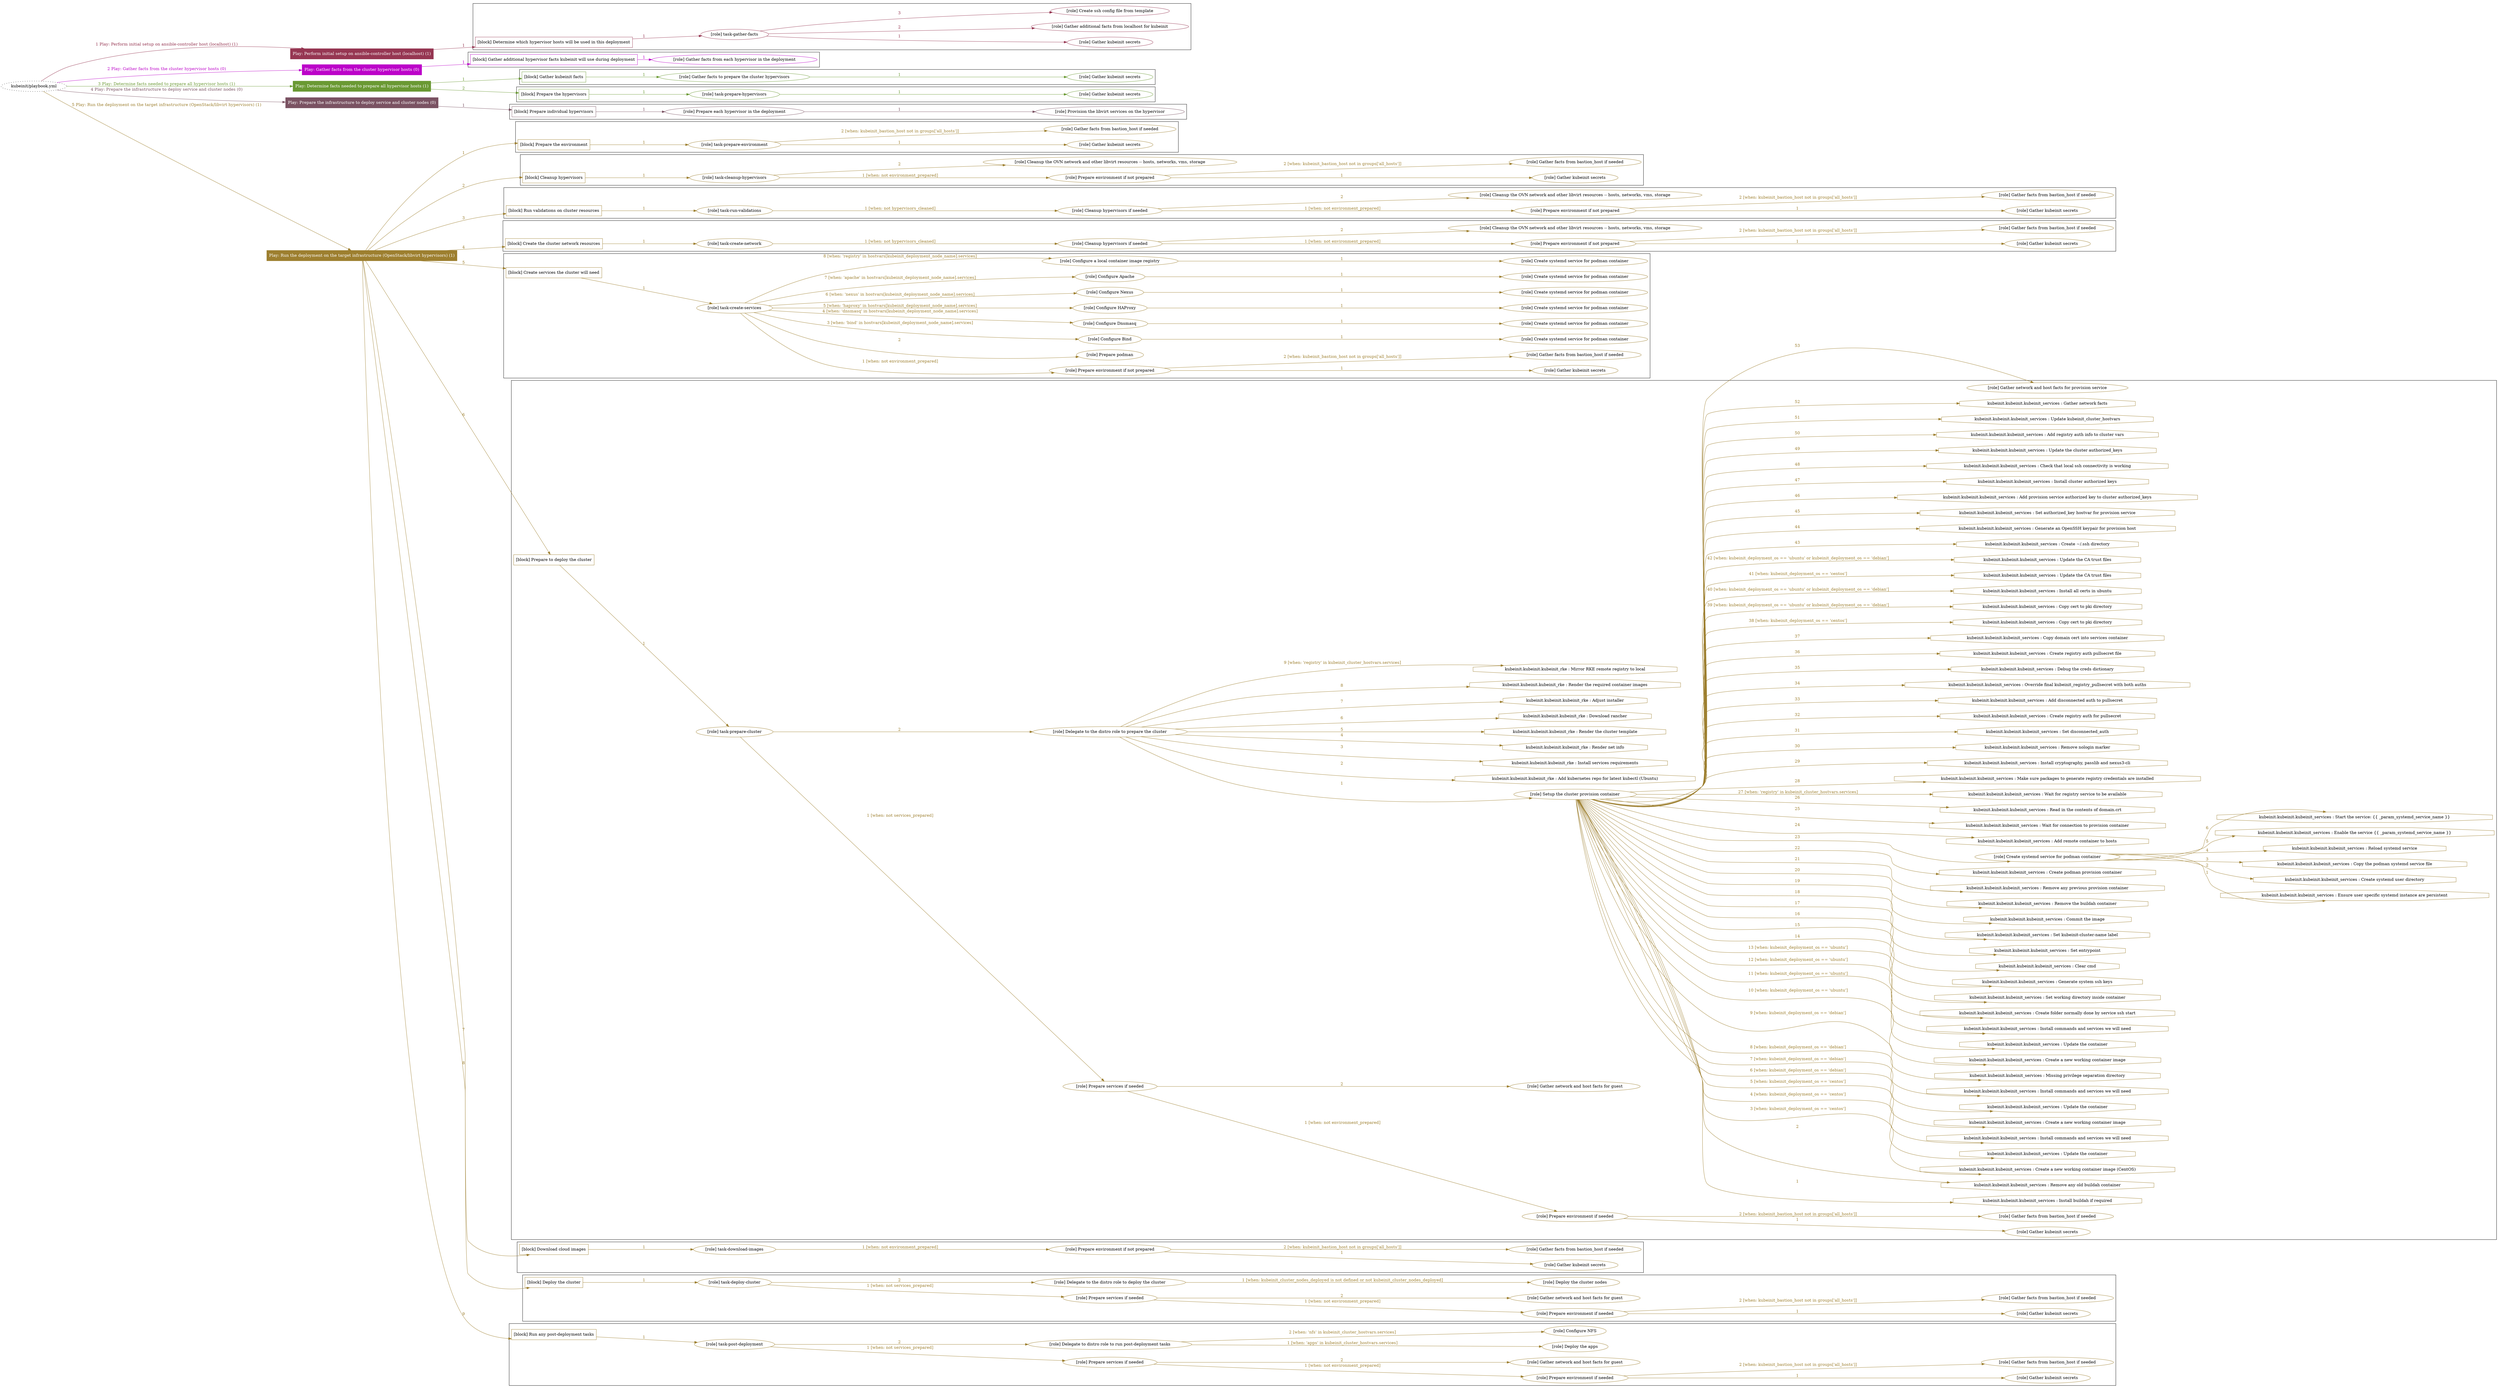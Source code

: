 digraph {
	graph [concentrate=true ordering=in rankdir=LR ratio=fill]
	edge [esep=5 sep=10]
	"kubeinit/playbook.yml" [URL="/home/runner/work/kubeinit/kubeinit/kubeinit/playbook.yml" id=playbook_3d16e6ae style=dotted]
	"kubeinit/playbook.yml" -> play_0500597a [label="1 Play: Perform initial setup on ansible-controller host (localhost) (1)" color="#963652" fontcolor="#963652" id=edge_play_0500597a labeltooltip="1 Play: Perform initial setup on ansible-controller host (localhost) (1)" tooltip="1 Play: Perform initial setup on ansible-controller host (localhost) (1)"]
	subgraph "Play: Perform initial setup on ansible-controller host (localhost) (1)" {
		play_0500597a [label="Play: Perform initial setup on ansible-controller host (localhost) (1)" URL="/home/runner/work/kubeinit/kubeinit/kubeinit/playbook.yml" color="#963652" fontcolor="#ffffff" id=play_0500597a shape=box style=filled tooltip=localhost]
		play_0500597a -> block_cd3f82fc [label=1 color="#963652" fontcolor="#963652" id=edge_block_cd3f82fc labeltooltip=1 tooltip=1]
		subgraph cluster_block_cd3f82fc {
			block_cd3f82fc [label="[block] Determine which hypervisor hosts will be used in this deployment" URL="/home/runner/work/kubeinit/kubeinit/kubeinit/playbook.yml" color="#963652" id=block_cd3f82fc labeltooltip="Determine which hypervisor hosts will be used in this deployment" shape=box tooltip="Determine which hypervisor hosts will be used in this deployment"]
			block_cd3f82fc -> role_c6dce240 [label="1 " color="#963652" fontcolor="#963652" id=edge_role_c6dce240 labeltooltip="1 " tooltip="1 "]
			subgraph "task-gather-facts" {
				role_c6dce240 [label="[role] task-gather-facts" URL="/home/runner/work/kubeinit/kubeinit/kubeinit/playbook.yml" color="#963652" id=role_c6dce240 tooltip="task-gather-facts"]
				role_c6dce240 -> role_8b5c1503 [label="1 " color="#963652" fontcolor="#963652" id=edge_role_8b5c1503 labeltooltip="1 " tooltip="1 "]
				subgraph "Gather kubeinit secrets" {
					role_8b5c1503 [label="[role] Gather kubeinit secrets" URL="/home/runner/.ansible/collections/ansible_collections/kubeinit/kubeinit/roles/kubeinit_prepare/tasks/build_hypervisors_group.yml" color="#963652" id=role_8b5c1503 tooltip="Gather kubeinit secrets"]
				}
				role_c6dce240 -> role_6653ac2e [label="2 " color="#963652" fontcolor="#963652" id=edge_role_6653ac2e labeltooltip="2 " tooltip="2 "]
				subgraph "Gather additional facts from localhost for kubeinit" {
					role_6653ac2e [label="[role] Gather additional facts from localhost for kubeinit" URL="/home/runner/.ansible/collections/ansible_collections/kubeinit/kubeinit/roles/kubeinit_prepare/tasks/build_hypervisors_group.yml" color="#963652" id=role_6653ac2e tooltip="Gather additional facts from localhost for kubeinit"]
				}
				role_c6dce240 -> role_6248c1a7 [label="3 " color="#963652" fontcolor="#963652" id=edge_role_6248c1a7 labeltooltip="3 " tooltip="3 "]
				subgraph "Create ssh config file from template" {
					role_6248c1a7 [label="[role] Create ssh config file from template" URL="/home/runner/.ansible/collections/ansible_collections/kubeinit/kubeinit/roles/kubeinit_prepare/tasks/build_hypervisors_group.yml" color="#963652" id=role_6248c1a7 tooltip="Create ssh config file from template"]
				}
			}
		}
	}
	"kubeinit/playbook.yml" -> play_903c859d [label="2 Play: Gather facts from the cluster hypervisor hosts (0)" color="#bc03c9" fontcolor="#bc03c9" id=edge_play_903c859d labeltooltip="2 Play: Gather facts from the cluster hypervisor hosts (0)" tooltip="2 Play: Gather facts from the cluster hypervisor hosts (0)"]
	subgraph "Play: Gather facts from the cluster hypervisor hosts (0)" {
		play_903c859d [label="Play: Gather facts from the cluster hypervisor hosts (0)" URL="/home/runner/work/kubeinit/kubeinit/kubeinit/playbook.yml" color="#bc03c9" fontcolor="#ffffff" id=play_903c859d shape=box style=filled tooltip="Play: Gather facts from the cluster hypervisor hosts (0)"]
		play_903c859d -> block_e1f6827c [label=1 color="#bc03c9" fontcolor="#bc03c9" id=edge_block_e1f6827c labeltooltip=1 tooltip=1]
		subgraph cluster_block_e1f6827c {
			block_e1f6827c [label="[block] Gather additional hypervisor facts kubeinit will use during deployment" URL="/home/runner/work/kubeinit/kubeinit/kubeinit/playbook.yml" color="#bc03c9" id=block_e1f6827c labeltooltip="Gather additional hypervisor facts kubeinit will use during deployment" shape=box tooltip="Gather additional hypervisor facts kubeinit will use during deployment"]
			block_e1f6827c -> role_5c9366ef [label="1 " color="#bc03c9" fontcolor="#bc03c9" id=edge_role_5c9366ef labeltooltip="1 " tooltip="1 "]
			subgraph "Gather facts from each hypervisor in the deployment" {
				role_5c9366ef [label="[role] Gather facts from each hypervisor in the deployment" URL="/home/runner/work/kubeinit/kubeinit/kubeinit/playbook.yml" color="#bc03c9" id=role_5c9366ef tooltip="Gather facts from each hypervisor in the deployment"]
			}
		}
	}
	"kubeinit/playbook.yml" -> play_072c4687 [label="3 Play: Determine facts needed to prepare all hypervisor hosts (1)" color="#6a9933" fontcolor="#6a9933" id=edge_play_072c4687 labeltooltip="3 Play: Determine facts needed to prepare all hypervisor hosts (1)" tooltip="3 Play: Determine facts needed to prepare all hypervisor hosts (1)"]
	subgraph "Play: Determine facts needed to prepare all hypervisor hosts (1)" {
		play_072c4687 [label="Play: Determine facts needed to prepare all hypervisor hosts (1)" URL="/home/runner/work/kubeinit/kubeinit/kubeinit/playbook.yml" color="#6a9933" fontcolor="#ffffff" id=play_072c4687 shape=box style=filled tooltip=localhost]
		play_072c4687 -> block_cc0d82cc [label=1 color="#6a9933" fontcolor="#6a9933" id=edge_block_cc0d82cc labeltooltip=1 tooltip=1]
		subgraph cluster_block_cc0d82cc {
			block_cc0d82cc [label="[block] Gather kubeinit facts" URL="/home/runner/work/kubeinit/kubeinit/kubeinit/playbook.yml" color="#6a9933" id=block_cc0d82cc labeltooltip="Gather kubeinit facts" shape=box tooltip="Gather kubeinit facts"]
			block_cc0d82cc -> role_46fea3c7 [label="1 " color="#6a9933" fontcolor="#6a9933" id=edge_role_46fea3c7 labeltooltip="1 " tooltip="1 "]
			subgraph "Gather facts to prepare the cluster hypervisors" {
				role_46fea3c7 [label="[role] Gather facts to prepare the cluster hypervisors" URL="/home/runner/work/kubeinit/kubeinit/kubeinit/playbook.yml" color="#6a9933" id=role_46fea3c7 tooltip="Gather facts to prepare the cluster hypervisors"]
				role_46fea3c7 -> role_174d8938 [label="1 " color="#6a9933" fontcolor="#6a9933" id=edge_role_174d8938 labeltooltip="1 " tooltip="1 "]
				subgraph "Gather kubeinit secrets" {
					role_174d8938 [label="[role] Gather kubeinit secrets" URL="/home/runner/.ansible/collections/ansible_collections/kubeinit/kubeinit/roles/kubeinit_prepare/tasks/gather_kubeinit_facts.yml" color="#6a9933" id=role_174d8938 tooltip="Gather kubeinit secrets"]
				}
			}
		}
		play_072c4687 -> block_4603ece2 [label=2 color="#6a9933" fontcolor="#6a9933" id=edge_block_4603ece2 labeltooltip=2 tooltip=2]
		subgraph cluster_block_4603ece2 {
			block_4603ece2 [label="[block] Prepare the hypervisors" URL="/home/runner/work/kubeinit/kubeinit/kubeinit/playbook.yml" color="#6a9933" id=block_4603ece2 labeltooltip="Prepare the hypervisors" shape=box tooltip="Prepare the hypervisors"]
			block_4603ece2 -> role_a950ae8b [label="1 " color="#6a9933" fontcolor="#6a9933" id=edge_role_a950ae8b labeltooltip="1 " tooltip="1 "]
			subgraph "task-prepare-hypervisors" {
				role_a950ae8b [label="[role] task-prepare-hypervisors" URL="/home/runner/work/kubeinit/kubeinit/kubeinit/playbook.yml" color="#6a9933" id=role_a950ae8b tooltip="task-prepare-hypervisors"]
				role_a950ae8b -> role_3c700e5d [label="1 " color="#6a9933" fontcolor="#6a9933" id=edge_role_3c700e5d labeltooltip="1 " tooltip="1 "]
				subgraph "Gather kubeinit secrets" {
					role_3c700e5d [label="[role] Gather kubeinit secrets" URL="/home/runner/.ansible/collections/ansible_collections/kubeinit/kubeinit/roles/kubeinit_prepare/tasks/gather_kubeinit_facts.yml" color="#6a9933" id=role_3c700e5d tooltip="Gather kubeinit secrets"]
				}
			}
		}
	}
	"kubeinit/playbook.yml" -> play_e3a71273 [label="4 Play: Prepare the infrastructure to deploy service and cluster nodes (0)" color="#7a5262" fontcolor="#7a5262" id=edge_play_e3a71273 labeltooltip="4 Play: Prepare the infrastructure to deploy service and cluster nodes (0)" tooltip="4 Play: Prepare the infrastructure to deploy service and cluster nodes (0)"]
	subgraph "Play: Prepare the infrastructure to deploy service and cluster nodes (0)" {
		play_e3a71273 [label="Play: Prepare the infrastructure to deploy service and cluster nodes (0)" URL="/home/runner/work/kubeinit/kubeinit/kubeinit/playbook.yml" color="#7a5262" fontcolor="#ffffff" id=play_e3a71273 shape=box style=filled tooltip="Play: Prepare the infrastructure to deploy service and cluster nodes (0)"]
		play_e3a71273 -> block_a75824df [label=1 color="#7a5262" fontcolor="#7a5262" id=edge_block_a75824df labeltooltip=1 tooltip=1]
		subgraph cluster_block_a75824df {
			block_a75824df [label="[block] Prepare individual hypervisors" URL="/home/runner/work/kubeinit/kubeinit/kubeinit/playbook.yml" color="#7a5262" id=block_a75824df labeltooltip="Prepare individual hypervisors" shape=box tooltip="Prepare individual hypervisors"]
			block_a75824df -> role_0ce46603 [label="1 " color="#7a5262" fontcolor="#7a5262" id=edge_role_0ce46603 labeltooltip="1 " tooltip="1 "]
			subgraph "Prepare each hypervisor in the deployment" {
				role_0ce46603 [label="[role] Prepare each hypervisor in the deployment" URL="/home/runner/work/kubeinit/kubeinit/kubeinit/playbook.yml" color="#7a5262" id=role_0ce46603 tooltip="Prepare each hypervisor in the deployment"]
				role_0ce46603 -> role_309e8a99 [label="1 " color="#7a5262" fontcolor="#7a5262" id=edge_role_309e8a99 labeltooltip="1 " tooltip="1 "]
				subgraph "Provision the libvirt services on the hypervisor" {
					role_309e8a99 [label="[role] Provision the libvirt services on the hypervisor" URL="/home/runner/.ansible/collections/ansible_collections/kubeinit/kubeinit/roles/kubeinit_prepare/tasks/prepare_hypervisor.yml" color="#7a5262" id=role_309e8a99 tooltip="Provision the libvirt services on the hypervisor"]
				}
			}
		}
	}
	"kubeinit/playbook.yml" -> play_be24230a [label="5 Play: Run the deployment on the target infrastructure (OpenStack/libvirt hypervisors) (1)" color="#9d7f2f" fontcolor="#9d7f2f" id=edge_play_be24230a labeltooltip="5 Play: Run the deployment on the target infrastructure (OpenStack/libvirt hypervisors) (1)" tooltip="5 Play: Run the deployment on the target infrastructure (OpenStack/libvirt hypervisors) (1)"]
	subgraph "Play: Run the deployment on the target infrastructure (OpenStack/libvirt hypervisors) (1)" {
		play_be24230a [label="Play: Run the deployment on the target infrastructure (OpenStack/libvirt hypervisors) (1)" URL="/home/runner/work/kubeinit/kubeinit/kubeinit/playbook.yml" color="#9d7f2f" fontcolor="#ffffff" id=play_be24230a shape=box style=filled tooltip=localhost]
		play_be24230a -> block_a2055a14 [label=1 color="#9d7f2f" fontcolor="#9d7f2f" id=edge_block_a2055a14 labeltooltip=1 tooltip=1]
		subgraph cluster_block_a2055a14 {
			block_a2055a14 [label="[block] Prepare the environment" URL="/home/runner/work/kubeinit/kubeinit/kubeinit/playbook.yml" color="#9d7f2f" id=block_a2055a14 labeltooltip="Prepare the environment" shape=box tooltip="Prepare the environment"]
			block_a2055a14 -> role_8e0591e0 [label="1 " color="#9d7f2f" fontcolor="#9d7f2f" id=edge_role_8e0591e0 labeltooltip="1 " tooltip="1 "]
			subgraph "task-prepare-environment" {
				role_8e0591e0 [label="[role] task-prepare-environment" URL="/home/runner/work/kubeinit/kubeinit/kubeinit/playbook.yml" color="#9d7f2f" id=role_8e0591e0 tooltip="task-prepare-environment"]
				role_8e0591e0 -> role_6ac470e7 [label="1 " color="#9d7f2f" fontcolor="#9d7f2f" id=edge_role_6ac470e7 labeltooltip="1 " tooltip="1 "]
				subgraph "Gather kubeinit secrets" {
					role_6ac470e7 [label="[role] Gather kubeinit secrets" URL="/home/runner/.ansible/collections/ansible_collections/kubeinit/kubeinit/roles/kubeinit_prepare/tasks/gather_kubeinit_facts.yml" color="#9d7f2f" id=role_6ac470e7 tooltip="Gather kubeinit secrets"]
				}
				role_8e0591e0 -> role_be4266cf [label="2 [when: kubeinit_bastion_host not in groups['all_hosts']]" color="#9d7f2f" fontcolor="#9d7f2f" id=edge_role_be4266cf labeltooltip="2 [when: kubeinit_bastion_host not in groups['all_hosts']]" tooltip="2 [when: kubeinit_bastion_host not in groups['all_hosts']]"]
				subgraph "Gather facts from bastion_host if needed" {
					role_be4266cf [label="[role] Gather facts from bastion_host if needed" URL="/home/runner/.ansible/collections/ansible_collections/kubeinit/kubeinit/roles/kubeinit_prepare/tasks/main.yml" color="#9d7f2f" id=role_be4266cf tooltip="Gather facts from bastion_host if needed"]
				}
			}
		}
		play_be24230a -> block_3fbe6ac1 [label=2 color="#9d7f2f" fontcolor="#9d7f2f" id=edge_block_3fbe6ac1 labeltooltip=2 tooltip=2]
		subgraph cluster_block_3fbe6ac1 {
			block_3fbe6ac1 [label="[block] Cleanup hypervisors" URL="/home/runner/work/kubeinit/kubeinit/kubeinit/playbook.yml" color="#9d7f2f" id=block_3fbe6ac1 labeltooltip="Cleanup hypervisors" shape=box tooltip="Cleanup hypervisors"]
			block_3fbe6ac1 -> role_b26f6ac7 [label="1 " color="#9d7f2f" fontcolor="#9d7f2f" id=edge_role_b26f6ac7 labeltooltip="1 " tooltip="1 "]
			subgraph "task-cleanup-hypervisors" {
				role_b26f6ac7 [label="[role] task-cleanup-hypervisors" URL="/home/runner/work/kubeinit/kubeinit/kubeinit/playbook.yml" color="#9d7f2f" id=role_b26f6ac7 tooltip="task-cleanup-hypervisors"]
				role_b26f6ac7 -> role_83bc55ba [label="1 [when: not environment_prepared]" color="#9d7f2f" fontcolor="#9d7f2f" id=edge_role_83bc55ba labeltooltip="1 [when: not environment_prepared]" tooltip="1 [when: not environment_prepared]"]
				subgraph "Prepare environment if not prepared" {
					role_83bc55ba [label="[role] Prepare environment if not prepared" URL="/home/runner/.ansible/collections/ansible_collections/kubeinit/kubeinit/roles/kubeinit_libvirt/tasks/cleanup_hypervisors.yml" color="#9d7f2f" id=role_83bc55ba tooltip="Prepare environment if not prepared"]
					role_83bc55ba -> role_d24ca0b1 [label="1 " color="#9d7f2f" fontcolor="#9d7f2f" id=edge_role_d24ca0b1 labeltooltip="1 " tooltip="1 "]
					subgraph "Gather kubeinit secrets" {
						role_d24ca0b1 [label="[role] Gather kubeinit secrets" URL="/home/runner/.ansible/collections/ansible_collections/kubeinit/kubeinit/roles/kubeinit_prepare/tasks/gather_kubeinit_facts.yml" color="#9d7f2f" id=role_d24ca0b1 tooltip="Gather kubeinit secrets"]
					}
					role_83bc55ba -> role_f32aeab6 [label="2 [when: kubeinit_bastion_host not in groups['all_hosts']]" color="#9d7f2f" fontcolor="#9d7f2f" id=edge_role_f32aeab6 labeltooltip="2 [when: kubeinit_bastion_host not in groups['all_hosts']]" tooltip="2 [when: kubeinit_bastion_host not in groups['all_hosts']]"]
					subgraph "Gather facts from bastion_host if needed" {
						role_f32aeab6 [label="[role] Gather facts from bastion_host if needed" URL="/home/runner/.ansible/collections/ansible_collections/kubeinit/kubeinit/roles/kubeinit_prepare/tasks/main.yml" color="#9d7f2f" id=role_f32aeab6 tooltip="Gather facts from bastion_host if needed"]
					}
				}
				role_b26f6ac7 -> role_8db9fd21 [label="2 " color="#9d7f2f" fontcolor="#9d7f2f" id=edge_role_8db9fd21 labeltooltip="2 " tooltip="2 "]
				subgraph "Cleanup the OVN network and other libvirt resources -- hosts, networks, vms, storage" {
					role_8db9fd21 [label="[role] Cleanup the OVN network and other libvirt resources -- hosts, networks, vms, storage" URL="/home/runner/.ansible/collections/ansible_collections/kubeinit/kubeinit/roles/kubeinit_libvirt/tasks/cleanup_hypervisors.yml" color="#9d7f2f" id=role_8db9fd21 tooltip="Cleanup the OVN network and other libvirt resources -- hosts, networks, vms, storage"]
				}
			}
		}
		play_be24230a -> block_cc71546b [label=3 color="#9d7f2f" fontcolor="#9d7f2f" id=edge_block_cc71546b labeltooltip=3 tooltip=3]
		subgraph cluster_block_cc71546b {
			block_cc71546b [label="[block] Run validations on cluster resources" URL="/home/runner/work/kubeinit/kubeinit/kubeinit/playbook.yml" color="#9d7f2f" id=block_cc71546b labeltooltip="Run validations on cluster resources" shape=box tooltip="Run validations on cluster resources"]
			block_cc71546b -> role_d0fb55c4 [label="1 " color="#9d7f2f" fontcolor="#9d7f2f" id=edge_role_d0fb55c4 labeltooltip="1 " tooltip="1 "]
			subgraph "task-run-validations" {
				role_d0fb55c4 [label="[role] task-run-validations" URL="/home/runner/work/kubeinit/kubeinit/kubeinit/playbook.yml" color="#9d7f2f" id=role_d0fb55c4 tooltip="task-run-validations"]
				role_d0fb55c4 -> role_1c09e0ea [label="1 [when: not hypervisors_cleaned]" color="#9d7f2f" fontcolor="#9d7f2f" id=edge_role_1c09e0ea labeltooltip="1 [when: not hypervisors_cleaned]" tooltip="1 [when: not hypervisors_cleaned]"]
				subgraph "Cleanup hypervisors if needed" {
					role_1c09e0ea [label="[role] Cleanup hypervisors if needed" URL="/home/runner/.ansible/collections/ansible_collections/kubeinit/kubeinit/roles/kubeinit_validations/tasks/main.yml" color="#9d7f2f" id=role_1c09e0ea tooltip="Cleanup hypervisors if needed"]
					role_1c09e0ea -> role_345ed8c6 [label="1 [when: not environment_prepared]" color="#9d7f2f" fontcolor="#9d7f2f" id=edge_role_345ed8c6 labeltooltip="1 [when: not environment_prepared]" tooltip="1 [when: not environment_prepared]"]
					subgraph "Prepare environment if not prepared" {
						role_345ed8c6 [label="[role] Prepare environment if not prepared" URL="/home/runner/.ansible/collections/ansible_collections/kubeinit/kubeinit/roles/kubeinit_libvirt/tasks/cleanup_hypervisors.yml" color="#9d7f2f" id=role_345ed8c6 tooltip="Prepare environment if not prepared"]
						role_345ed8c6 -> role_f96d8232 [label="1 " color="#9d7f2f" fontcolor="#9d7f2f" id=edge_role_f96d8232 labeltooltip="1 " tooltip="1 "]
						subgraph "Gather kubeinit secrets" {
							role_f96d8232 [label="[role] Gather kubeinit secrets" URL="/home/runner/.ansible/collections/ansible_collections/kubeinit/kubeinit/roles/kubeinit_prepare/tasks/gather_kubeinit_facts.yml" color="#9d7f2f" id=role_f96d8232 tooltip="Gather kubeinit secrets"]
						}
						role_345ed8c6 -> role_ed60e96f [label="2 [when: kubeinit_bastion_host not in groups['all_hosts']]" color="#9d7f2f" fontcolor="#9d7f2f" id=edge_role_ed60e96f labeltooltip="2 [when: kubeinit_bastion_host not in groups['all_hosts']]" tooltip="2 [when: kubeinit_bastion_host not in groups['all_hosts']]"]
						subgraph "Gather facts from bastion_host if needed" {
							role_ed60e96f [label="[role] Gather facts from bastion_host if needed" URL="/home/runner/.ansible/collections/ansible_collections/kubeinit/kubeinit/roles/kubeinit_prepare/tasks/main.yml" color="#9d7f2f" id=role_ed60e96f tooltip="Gather facts from bastion_host if needed"]
						}
					}
					role_1c09e0ea -> role_e2b08552 [label="2 " color="#9d7f2f" fontcolor="#9d7f2f" id=edge_role_e2b08552 labeltooltip="2 " tooltip="2 "]
					subgraph "Cleanup the OVN network and other libvirt resources -- hosts, networks, vms, storage" {
						role_e2b08552 [label="[role] Cleanup the OVN network and other libvirt resources -- hosts, networks, vms, storage" URL="/home/runner/.ansible/collections/ansible_collections/kubeinit/kubeinit/roles/kubeinit_libvirt/tasks/cleanup_hypervisors.yml" color="#9d7f2f" id=role_e2b08552 tooltip="Cleanup the OVN network and other libvirt resources -- hosts, networks, vms, storage"]
					}
				}
			}
		}
		play_be24230a -> block_5305564e [label=4 color="#9d7f2f" fontcolor="#9d7f2f" id=edge_block_5305564e labeltooltip=4 tooltip=4]
		subgraph cluster_block_5305564e {
			block_5305564e [label="[block] Create the cluster network resources" URL="/home/runner/work/kubeinit/kubeinit/kubeinit/playbook.yml" color="#9d7f2f" id=block_5305564e labeltooltip="Create the cluster network resources" shape=box tooltip="Create the cluster network resources"]
			block_5305564e -> role_2670778f [label="1 " color="#9d7f2f" fontcolor="#9d7f2f" id=edge_role_2670778f labeltooltip="1 " tooltip="1 "]
			subgraph "task-create-network" {
				role_2670778f [label="[role] task-create-network" URL="/home/runner/work/kubeinit/kubeinit/kubeinit/playbook.yml" color="#9d7f2f" id=role_2670778f tooltip="task-create-network"]
				role_2670778f -> role_b858f7c0 [label="1 [when: not hypervisors_cleaned]" color="#9d7f2f" fontcolor="#9d7f2f" id=edge_role_b858f7c0 labeltooltip="1 [when: not hypervisors_cleaned]" tooltip="1 [when: not hypervisors_cleaned]"]
				subgraph "Cleanup hypervisors if needed" {
					role_b858f7c0 [label="[role] Cleanup hypervisors if needed" URL="/home/runner/.ansible/collections/ansible_collections/kubeinit/kubeinit/roles/kubeinit_libvirt/tasks/create_network.yml" color="#9d7f2f" id=role_b858f7c0 tooltip="Cleanup hypervisors if needed"]
					role_b858f7c0 -> role_fb1bbbff [label="1 [when: not environment_prepared]" color="#9d7f2f" fontcolor="#9d7f2f" id=edge_role_fb1bbbff labeltooltip="1 [when: not environment_prepared]" tooltip="1 [when: not environment_prepared]"]
					subgraph "Prepare environment if not prepared" {
						role_fb1bbbff [label="[role] Prepare environment if not prepared" URL="/home/runner/.ansible/collections/ansible_collections/kubeinit/kubeinit/roles/kubeinit_libvirt/tasks/cleanup_hypervisors.yml" color="#9d7f2f" id=role_fb1bbbff tooltip="Prepare environment if not prepared"]
						role_fb1bbbff -> role_c30008de [label="1 " color="#9d7f2f" fontcolor="#9d7f2f" id=edge_role_c30008de labeltooltip="1 " tooltip="1 "]
						subgraph "Gather kubeinit secrets" {
							role_c30008de [label="[role] Gather kubeinit secrets" URL="/home/runner/.ansible/collections/ansible_collections/kubeinit/kubeinit/roles/kubeinit_prepare/tasks/gather_kubeinit_facts.yml" color="#9d7f2f" id=role_c30008de tooltip="Gather kubeinit secrets"]
						}
						role_fb1bbbff -> role_0b5987e4 [label="2 [when: kubeinit_bastion_host not in groups['all_hosts']]" color="#9d7f2f" fontcolor="#9d7f2f" id=edge_role_0b5987e4 labeltooltip="2 [when: kubeinit_bastion_host not in groups['all_hosts']]" tooltip="2 [when: kubeinit_bastion_host not in groups['all_hosts']]"]
						subgraph "Gather facts from bastion_host if needed" {
							role_0b5987e4 [label="[role] Gather facts from bastion_host if needed" URL="/home/runner/.ansible/collections/ansible_collections/kubeinit/kubeinit/roles/kubeinit_prepare/tasks/main.yml" color="#9d7f2f" id=role_0b5987e4 tooltip="Gather facts from bastion_host if needed"]
						}
					}
					role_b858f7c0 -> role_ea86ee9d [label="2 " color="#9d7f2f" fontcolor="#9d7f2f" id=edge_role_ea86ee9d labeltooltip="2 " tooltip="2 "]
					subgraph "Cleanup the OVN network and other libvirt resources -- hosts, networks, vms, storage" {
						role_ea86ee9d [label="[role] Cleanup the OVN network and other libvirt resources -- hosts, networks, vms, storage" URL="/home/runner/.ansible/collections/ansible_collections/kubeinit/kubeinit/roles/kubeinit_libvirt/tasks/cleanup_hypervisors.yml" color="#9d7f2f" id=role_ea86ee9d tooltip="Cleanup the OVN network and other libvirt resources -- hosts, networks, vms, storage"]
					}
				}
			}
		}
		play_be24230a -> block_8b11b5e3 [label=5 color="#9d7f2f" fontcolor="#9d7f2f" id=edge_block_8b11b5e3 labeltooltip=5 tooltip=5]
		subgraph cluster_block_8b11b5e3 {
			block_8b11b5e3 [label="[block] Create services the cluster will need" URL="/home/runner/work/kubeinit/kubeinit/kubeinit/playbook.yml" color="#9d7f2f" id=block_8b11b5e3 labeltooltip="Create services the cluster will need" shape=box tooltip="Create services the cluster will need"]
			block_8b11b5e3 -> role_569c15f4 [label="1 " color="#9d7f2f" fontcolor="#9d7f2f" id=edge_role_569c15f4 labeltooltip="1 " tooltip="1 "]
			subgraph "task-create-services" {
				role_569c15f4 [label="[role] task-create-services" URL="/home/runner/work/kubeinit/kubeinit/kubeinit/playbook.yml" color="#9d7f2f" id=role_569c15f4 tooltip="task-create-services"]
				role_569c15f4 -> role_66eb69d9 [label="1 [when: not environment_prepared]" color="#9d7f2f" fontcolor="#9d7f2f" id=edge_role_66eb69d9 labeltooltip="1 [when: not environment_prepared]" tooltip="1 [when: not environment_prepared]"]
				subgraph "Prepare environment if not prepared" {
					role_66eb69d9 [label="[role] Prepare environment if not prepared" URL="/home/runner/.ansible/collections/ansible_collections/kubeinit/kubeinit/roles/kubeinit_services/tasks/main.yml" color="#9d7f2f" id=role_66eb69d9 tooltip="Prepare environment if not prepared"]
					role_66eb69d9 -> role_98442ce2 [label="1 " color="#9d7f2f" fontcolor="#9d7f2f" id=edge_role_98442ce2 labeltooltip="1 " tooltip="1 "]
					subgraph "Gather kubeinit secrets" {
						role_98442ce2 [label="[role] Gather kubeinit secrets" URL="/home/runner/.ansible/collections/ansible_collections/kubeinit/kubeinit/roles/kubeinit_prepare/tasks/gather_kubeinit_facts.yml" color="#9d7f2f" id=role_98442ce2 tooltip="Gather kubeinit secrets"]
					}
					role_66eb69d9 -> role_a98d25d7 [label="2 [when: kubeinit_bastion_host not in groups['all_hosts']]" color="#9d7f2f" fontcolor="#9d7f2f" id=edge_role_a98d25d7 labeltooltip="2 [when: kubeinit_bastion_host not in groups['all_hosts']]" tooltip="2 [when: kubeinit_bastion_host not in groups['all_hosts']]"]
					subgraph "Gather facts from bastion_host if needed" {
						role_a98d25d7 [label="[role] Gather facts from bastion_host if needed" URL="/home/runner/.ansible/collections/ansible_collections/kubeinit/kubeinit/roles/kubeinit_prepare/tasks/main.yml" color="#9d7f2f" id=role_a98d25d7 tooltip="Gather facts from bastion_host if needed"]
					}
				}
				role_569c15f4 -> role_290e029e [label="2 " color="#9d7f2f" fontcolor="#9d7f2f" id=edge_role_290e029e labeltooltip="2 " tooltip="2 "]
				subgraph "Prepare podman" {
					role_290e029e [label="[role] Prepare podman" URL="/home/runner/.ansible/collections/ansible_collections/kubeinit/kubeinit/roles/kubeinit_services/tasks/00_create_service_pod.yml" color="#9d7f2f" id=role_290e029e tooltip="Prepare podman"]
				}
				role_569c15f4 -> role_3be49384 [label="3 [when: 'bind' in hostvars[kubeinit_deployment_node_name].services]" color="#9d7f2f" fontcolor="#9d7f2f" id=edge_role_3be49384 labeltooltip="3 [when: 'bind' in hostvars[kubeinit_deployment_node_name].services]" tooltip="3 [when: 'bind' in hostvars[kubeinit_deployment_node_name].services]"]
				subgraph "Configure Bind" {
					role_3be49384 [label="[role] Configure Bind" URL="/home/runner/.ansible/collections/ansible_collections/kubeinit/kubeinit/roles/kubeinit_services/tasks/start_services_containers.yml" color="#9d7f2f" id=role_3be49384 tooltip="Configure Bind"]
					role_3be49384 -> role_5b2037e9 [label="1 " color="#9d7f2f" fontcolor="#9d7f2f" id=edge_role_5b2037e9 labeltooltip="1 " tooltip="1 "]
					subgraph "Create systemd service for podman container" {
						role_5b2037e9 [label="[role] Create systemd service for podman container" URL="/home/runner/.ansible/collections/ansible_collections/kubeinit/kubeinit/roles/kubeinit_bind/tasks/main.yml" color="#9d7f2f" id=role_5b2037e9 tooltip="Create systemd service for podman container"]
					}
				}
				role_569c15f4 -> role_f174b7e0 [label="4 [when: 'dnsmasq' in hostvars[kubeinit_deployment_node_name].services]" color="#9d7f2f" fontcolor="#9d7f2f" id=edge_role_f174b7e0 labeltooltip="4 [when: 'dnsmasq' in hostvars[kubeinit_deployment_node_name].services]" tooltip="4 [when: 'dnsmasq' in hostvars[kubeinit_deployment_node_name].services]"]
				subgraph "Configure Dnsmasq" {
					role_f174b7e0 [label="[role] Configure Dnsmasq" URL="/home/runner/.ansible/collections/ansible_collections/kubeinit/kubeinit/roles/kubeinit_services/tasks/start_services_containers.yml" color="#9d7f2f" id=role_f174b7e0 tooltip="Configure Dnsmasq"]
					role_f174b7e0 -> role_14b1ad07 [label="1 " color="#9d7f2f" fontcolor="#9d7f2f" id=edge_role_14b1ad07 labeltooltip="1 " tooltip="1 "]
					subgraph "Create systemd service for podman container" {
						role_14b1ad07 [label="[role] Create systemd service for podman container" URL="/home/runner/.ansible/collections/ansible_collections/kubeinit/kubeinit/roles/kubeinit_dnsmasq/tasks/main.yml" color="#9d7f2f" id=role_14b1ad07 tooltip="Create systemd service for podman container"]
					}
				}
				role_569c15f4 -> role_4ca336d1 [label="5 [when: 'haproxy' in hostvars[kubeinit_deployment_node_name].services]" color="#9d7f2f" fontcolor="#9d7f2f" id=edge_role_4ca336d1 labeltooltip="5 [when: 'haproxy' in hostvars[kubeinit_deployment_node_name].services]" tooltip="5 [when: 'haproxy' in hostvars[kubeinit_deployment_node_name].services]"]
				subgraph "Configure HAProxy" {
					role_4ca336d1 [label="[role] Configure HAProxy" URL="/home/runner/.ansible/collections/ansible_collections/kubeinit/kubeinit/roles/kubeinit_services/tasks/start_services_containers.yml" color="#9d7f2f" id=role_4ca336d1 tooltip="Configure HAProxy"]
					role_4ca336d1 -> role_66ee7a90 [label="1 " color="#9d7f2f" fontcolor="#9d7f2f" id=edge_role_66ee7a90 labeltooltip="1 " tooltip="1 "]
					subgraph "Create systemd service for podman container" {
						role_66ee7a90 [label="[role] Create systemd service for podman container" URL="/home/runner/.ansible/collections/ansible_collections/kubeinit/kubeinit/roles/kubeinit_haproxy/tasks/main.yml" color="#9d7f2f" id=role_66ee7a90 tooltip="Create systemd service for podman container"]
					}
				}
				role_569c15f4 -> role_74b2ef4e [label="6 [when: 'nexus' in hostvars[kubeinit_deployment_node_name].services]" color="#9d7f2f" fontcolor="#9d7f2f" id=edge_role_74b2ef4e labeltooltip="6 [when: 'nexus' in hostvars[kubeinit_deployment_node_name].services]" tooltip="6 [when: 'nexus' in hostvars[kubeinit_deployment_node_name].services]"]
				subgraph "Configure Nexus" {
					role_74b2ef4e [label="[role] Configure Nexus" URL="/home/runner/.ansible/collections/ansible_collections/kubeinit/kubeinit/roles/kubeinit_services/tasks/start_services_containers.yml" color="#9d7f2f" id=role_74b2ef4e tooltip="Configure Nexus"]
					role_74b2ef4e -> role_d6ef7a7c [label="1 " color="#9d7f2f" fontcolor="#9d7f2f" id=edge_role_d6ef7a7c labeltooltip="1 " tooltip="1 "]
					subgraph "Create systemd service for podman container" {
						role_d6ef7a7c [label="[role] Create systemd service for podman container" URL="/home/runner/.ansible/collections/ansible_collections/kubeinit/kubeinit/roles/kubeinit_nexus/tasks/main.yml" color="#9d7f2f" id=role_d6ef7a7c tooltip="Create systemd service for podman container"]
					}
				}
				role_569c15f4 -> role_f400d617 [label="7 [when: 'apache' in hostvars[kubeinit_deployment_node_name].services]" color="#9d7f2f" fontcolor="#9d7f2f" id=edge_role_f400d617 labeltooltip="7 [when: 'apache' in hostvars[kubeinit_deployment_node_name].services]" tooltip="7 [when: 'apache' in hostvars[kubeinit_deployment_node_name].services]"]
				subgraph "Configure Apache" {
					role_f400d617 [label="[role] Configure Apache" URL="/home/runner/.ansible/collections/ansible_collections/kubeinit/kubeinit/roles/kubeinit_services/tasks/start_services_containers.yml" color="#9d7f2f" id=role_f400d617 tooltip="Configure Apache"]
					role_f400d617 -> role_6afc1a9c [label="1 " color="#9d7f2f" fontcolor="#9d7f2f" id=edge_role_6afc1a9c labeltooltip="1 " tooltip="1 "]
					subgraph "Create systemd service for podman container" {
						role_6afc1a9c [label="[role] Create systemd service for podman container" URL="/home/runner/.ansible/collections/ansible_collections/kubeinit/kubeinit/roles/kubeinit_apache/tasks/main.yml" color="#9d7f2f" id=role_6afc1a9c tooltip="Create systemd service for podman container"]
					}
				}
				role_569c15f4 -> role_b78e8693 [label="8 [when: 'registry' in hostvars[kubeinit_deployment_node_name].services]" color="#9d7f2f" fontcolor="#9d7f2f" id=edge_role_b78e8693 labeltooltip="8 [when: 'registry' in hostvars[kubeinit_deployment_node_name].services]" tooltip="8 [when: 'registry' in hostvars[kubeinit_deployment_node_name].services]"]
				subgraph "Configure a local container image registry" {
					role_b78e8693 [label="[role] Configure a local container image registry" URL="/home/runner/.ansible/collections/ansible_collections/kubeinit/kubeinit/roles/kubeinit_services/tasks/start_services_containers.yml" color="#9d7f2f" id=role_b78e8693 tooltip="Configure a local container image registry"]
					role_b78e8693 -> role_b6b1b26b [label="1 " color="#9d7f2f" fontcolor="#9d7f2f" id=edge_role_b6b1b26b labeltooltip="1 " tooltip="1 "]
					subgraph "Create systemd service for podman container" {
						role_b6b1b26b [label="[role] Create systemd service for podman container" URL="/home/runner/.ansible/collections/ansible_collections/kubeinit/kubeinit/roles/kubeinit_registry/tasks/main.yml" color="#9d7f2f" id=role_b6b1b26b tooltip="Create systemd service for podman container"]
					}
				}
			}
		}
		play_be24230a -> block_2585fe24 [label=6 color="#9d7f2f" fontcolor="#9d7f2f" id=edge_block_2585fe24 labeltooltip=6 tooltip=6]
		subgraph cluster_block_2585fe24 {
			block_2585fe24 [label="[block] Prepare to deploy the cluster" URL="/home/runner/work/kubeinit/kubeinit/kubeinit/playbook.yml" color="#9d7f2f" id=block_2585fe24 labeltooltip="Prepare to deploy the cluster" shape=box tooltip="Prepare to deploy the cluster"]
			block_2585fe24 -> role_4cb7f1f9 [label="1 " color="#9d7f2f" fontcolor="#9d7f2f" id=edge_role_4cb7f1f9 labeltooltip="1 " tooltip="1 "]
			subgraph "task-prepare-cluster" {
				role_4cb7f1f9 [label="[role] task-prepare-cluster" URL="/home/runner/work/kubeinit/kubeinit/kubeinit/playbook.yml" color="#9d7f2f" id=role_4cb7f1f9 tooltip="task-prepare-cluster"]
				role_4cb7f1f9 -> role_58405df4 [label="1 [when: not services_prepared]" color="#9d7f2f" fontcolor="#9d7f2f" id=edge_role_58405df4 labeltooltip="1 [when: not services_prepared]" tooltip="1 [when: not services_prepared]"]
				subgraph "Prepare services if needed" {
					role_58405df4 [label="[role] Prepare services if needed" URL="/home/runner/.ansible/collections/ansible_collections/kubeinit/kubeinit/roles/kubeinit_prepare/tasks/prepare_cluster.yml" color="#9d7f2f" id=role_58405df4 tooltip="Prepare services if needed"]
					role_58405df4 -> role_624b6a5d [label="1 [when: not environment_prepared]" color="#9d7f2f" fontcolor="#9d7f2f" id=edge_role_624b6a5d labeltooltip="1 [when: not environment_prepared]" tooltip="1 [when: not environment_prepared]"]
					subgraph "Prepare environment if needed" {
						role_624b6a5d [label="[role] Prepare environment if needed" URL="/home/runner/.ansible/collections/ansible_collections/kubeinit/kubeinit/roles/kubeinit_services/tasks/prepare_services.yml" color="#9d7f2f" id=role_624b6a5d tooltip="Prepare environment if needed"]
						role_624b6a5d -> role_f8995ea6 [label="1 " color="#9d7f2f" fontcolor="#9d7f2f" id=edge_role_f8995ea6 labeltooltip="1 " tooltip="1 "]
						subgraph "Gather kubeinit secrets" {
							role_f8995ea6 [label="[role] Gather kubeinit secrets" URL="/home/runner/.ansible/collections/ansible_collections/kubeinit/kubeinit/roles/kubeinit_prepare/tasks/gather_kubeinit_facts.yml" color="#9d7f2f" id=role_f8995ea6 tooltip="Gather kubeinit secrets"]
						}
						role_624b6a5d -> role_dddf6a12 [label="2 [when: kubeinit_bastion_host not in groups['all_hosts']]" color="#9d7f2f" fontcolor="#9d7f2f" id=edge_role_dddf6a12 labeltooltip="2 [when: kubeinit_bastion_host not in groups['all_hosts']]" tooltip="2 [when: kubeinit_bastion_host not in groups['all_hosts']]"]
						subgraph "Gather facts from bastion_host if needed" {
							role_dddf6a12 [label="[role] Gather facts from bastion_host if needed" URL="/home/runner/.ansible/collections/ansible_collections/kubeinit/kubeinit/roles/kubeinit_prepare/tasks/main.yml" color="#9d7f2f" id=role_dddf6a12 tooltip="Gather facts from bastion_host if needed"]
						}
					}
					role_58405df4 -> role_791db598 [label="2 " color="#9d7f2f" fontcolor="#9d7f2f" id=edge_role_791db598 labeltooltip="2 " tooltip="2 "]
					subgraph "Gather network and host facts for guest" {
						role_791db598 [label="[role] Gather network and host facts for guest" URL="/home/runner/.ansible/collections/ansible_collections/kubeinit/kubeinit/roles/kubeinit_services/tasks/prepare_services.yml" color="#9d7f2f" id=role_791db598 tooltip="Gather network and host facts for guest"]
					}
				}
				role_4cb7f1f9 -> role_5fe1062c [label="2 " color="#9d7f2f" fontcolor="#9d7f2f" id=edge_role_5fe1062c labeltooltip="2 " tooltip="2 "]
				subgraph "Delegate to the distro role to prepare the cluster" {
					role_5fe1062c [label="[role] Delegate to the distro role to prepare the cluster" URL="/home/runner/.ansible/collections/ansible_collections/kubeinit/kubeinit/roles/kubeinit_prepare/tasks/prepare_cluster.yml" color="#9d7f2f" id=role_5fe1062c tooltip="Delegate to the distro role to prepare the cluster"]
					role_5fe1062c -> role_5c2ef0e2 [label="1 " color="#9d7f2f" fontcolor="#9d7f2f" id=edge_role_5c2ef0e2 labeltooltip="1 " tooltip="1 "]
					subgraph "Setup the cluster provision container" {
						role_5c2ef0e2 [label="[role] Setup the cluster provision container" URL="/home/runner/.ansible/collections/ansible_collections/kubeinit/kubeinit/roles/kubeinit_rke/tasks/prepare_cluster.yml" color="#9d7f2f" id=role_5c2ef0e2 tooltip="Setup the cluster provision container"]
						task_6d60b9b2 [label="kubeinit.kubeinit.kubeinit_services : Install buildah if required" URL="/home/runner/.ansible/collections/ansible_collections/kubeinit/kubeinit/roles/kubeinit_services/tasks/create_provision_container.yml" color="#9d7f2f" id=task_6d60b9b2 shape=octagon tooltip="kubeinit.kubeinit.kubeinit_services : Install buildah if required"]
						role_5c2ef0e2 -> task_6d60b9b2 [label="1 " color="#9d7f2f" fontcolor="#9d7f2f" id=edge_task_6d60b9b2 labeltooltip="1 " tooltip="1 "]
						task_a31db67c [label="kubeinit.kubeinit.kubeinit_services : Remove any old buildah container" URL="/home/runner/.ansible/collections/ansible_collections/kubeinit/kubeinit/roles/kubeinit_services/tasks/create_provision_container.yml" color="#9d7f2f" id=task_a31db67c shape=octagon tooltip="kubeinit.kubeinit.kubeinit_services : Remove any old buildah container"]
						role_5c2ef0e2 -> task_a31db67c [label="2 " color="#9d7f2f" fontcolor="#9d7f2f" id=edge_task_a31db67c labeltooltip="2 " tooltip="2 "]
						task_cb6a72c7 [label="kubeinit.kubeinit.kubeinit_services : Create a new working container image (CentOS)" URL="/home/runner/.ansible/collections/ansible_collections/kubeinit/kubeinit/roles/kubeinit_services/tasks/create_provision_container.yml" color="#9d7f2f" id=task_cb6a72c7 shape=octagon tooltip="kubeinit.kubeinit.kubeinit_services : Create a new working container image (CentOS)"]
						role_5c2ef0e2 -> task_cb6a72c7 [label="3 [when: kubeinit_deployment_os == 'centos']" color="#9d7f2f" fontcolor="#9d7f2f" id=edge_task_cb6a72c7 labeltooltip="3 [when: kubeinit_deployment_os == 'centos']" tooltip="3 [when: kubeinit_deployment_os == 'centos']"]
						task_1c7a62d1 [label="kubeinit.kubeinit.kubeinit_services : Update the container" URL="/home/runner/.ansible/collections/ansible_collections/kubeinit/kubeinit/roles/kubeinit_services/tasks/create_provision_container.yml" color="#9d7f2f" id=task_1c7a62d1 shape=octagon tooltip="kubeinit.kubeinit.kubeinit_services : Update the container"]
						role_5c2ef0e2 -> task_1c7a62d1 [label="4 [when: kubeinit_deployment_os == 'centos']" color="#9d7f2f" fontcolor="#9d7f2f" id=edge_task_1c7a62d1 labeltooltip="4 [when: kubeinit_deployment_os == 'centos']" tooltip="4 [when: kubeinit_deployment_os == 'centos']"]
						task_b930e1cb [label="kubeinit.kubeinit.kubeinit_services : Install commands and services we will need" URL="/home/runner/.ansible/collections/ansible_collections/kubeinit/kubeinit/roles/kubeinit_services/tasks/create_provision_container.yml" color="#9d7f2f" id=task_b930e1cb shape=octagon tooltip="kubeinit.kubeinit.kubeinit_services : Install commands and services we will need"]
						role_5c2ef0e2 -> task_b930e1cb [label="5 [when: kubeinit_deployment_os == 'centos']" color="#9d7f2f" fontcolor="#9d7f2f" id=edge_task_b930e1cb labeltooltip="5 [when: kubeinit_deployment_os == 'centos']" tooltip="5 [when: kubeinit_deployment_os == 'centos']"]
						task_d4a69392 [label="kubeinit.kubeinit.kubeinit_services : Create a new working container image" URL="/home/runner/.ansible/collections/ansible_collections/kubeinit/kubeinit/roles/kubeinit_services/tasks/create_provision_container.yml" color="#9d7f2f" id=task_d4a69392 shape=octagon tooltip="kubeinit.kubeinit.kubeinit_services : Create a new working container image"]
						role_5c2ef0e2 -> task_d4a69392 [label="6 [when: kubeinit_deployment_os == 'debian']" color="#9d7f2f" fontcolor="#9d7f2f" id=edge_task_d4a69392 labeltooltip="6 [when: kubeinit_deployment_os == 'debian']" tooltip="6 [when: kubeinit_deployment_os == 'debian']"]
						task_0f037b91 [label="kubeinit.kubeinit.kubeinit_services : Update the container" URL="/home/runner/.ansible/collections/ansible_collections/kubeinit/kubeinit/roles/kubeinit_services/tasks/create_provision_container.yml" color="#9d7f2f" id=task_0f037b91 shape=octagon tooltip="kubeinit.kubeinit.kubeinit_services : Update the container"]
						role_5c2ef0e2 -> task_0f037b91 [label="7 [when: kubeinit_deployment_os == 'debian']" color="#9d7f2f" fontcolor="#9d7f2f" id=edge_task_0f037b91 labeltooltip="7 [when: kubeinit_deployment_os == 'debian']" tooltip="7 [when: kubeinit_deployment_os == 'debian']"]
						task_d052e8f9 [label="kubeinit.kubeinit.kubeinit_services : Install commands and services we will need" URL="/home/runner/.ansible/collections/ansible_collections/kubeinit/kubeinit/roles/kubeinit_services/tasks/create_provision_container.yml" color="#9d7f2f" id=task_d052e8f9 shape=octagon tooltip="kubeinit.kubeinit.kubeinit_services : Install commands and services we will need"]
						role_5c2ef0e2 -> task_d052e8f9 [label="8 [when: kubeinit_deployment_os == 'debian']" color="#9d7f2f" fontcolor="#9d7f2f" id=edge_task_d052e8f9 labeltooltip="8 [when: kubeinit_deployment_os == 'debian']" tooltip="8 [when: kubeinit_deployment_os == 'debian']"]
						task_4921befa [label="kubeinit.kubeinit.kubeinit_services : Missing privilege separation directory" URL="/home/runner/.ansible/collections/ansible_collections/kubeinit/kubeinit/roles/kubeinit_services/tasks/create_provision_container.yml" color="#9d7f2f" id=task_4921befa shape=octagon tooltip="kubeinit.kubeinit.kubeinit_services : Missing privilege separation directory"]
						role_5c2ef0e2 -> task_4921befa [label="9 [when: kubeinit_deployment_os == 'debian']" color="#9d7f2f" fontcolor="#9d7f2f" id=edge_task_4921befa labeltooltip="9 [when: kubeinit_deployment_os == 'debian']" tooltip="9 [when: kubeinit_deployment_os == 'debian']"]
						task_300a871c [label="kubeinit.kubeinit.kubeinit_services : Create a new working container image" URL="/home/runner/.ansible/collections/ansible_collections/kubeinit/kubeinit/roles/kubeinit_services/tasks/create_provision_container.yml" color="#9d7f2f" id=task_300a871c shape=octagon tooltip="kubeinit.kubeinit.kubeinit_services : Create a new working container image"]
						role_5c2ef0e2 -> task_300a871c [label="10 [when: kubeinit_deployment_os == 'ubuntu']" color="#9d7f2f" fontcolor="#9d7f2f" id=edge_task_300a871c labeltooltip="10 [when: kubeinit_deployment_os == 'ubuntu']" tooltip="10 [when: kubeinit_deployment_os == 'ubuntu']"]
						task_ccb58c1e [label="kubeinit.kubeinit.kubeinit_services : Update the container" URL="/home/runner/.ansible/collections/ansible_collections/kubeinit/kubeinit/roles/kubeinit_services/tasks/create_provision_container.yml" color="#9d7f2f" id=task_ccb58c1e shape=octagon tooltip="kubeinit.kubeinit.kubeinit_services : Update the container"]
						role_5c2ef0e2 -> task_ccb58c1e [label="11 [when: kubeinit_deployment_os == 'ubuntu']" color="#9d7f2f" fontcolor="#9d7f2f" id=edge_task_ccb58c1e labeltooltip="11 [when: kubeinit_deployment_os == 'ubuntu']" tooltip="11 [when: kubeinit_deployment_os == 'ubuntu']"]
						task_46def56b [label="kubeinit.kubeinit.kubeinit_services : Install commands and services we will need" URL="/home/runner/.ansible/collections/ansible_collections/kubeinit/kubeinit/roles/kubeinit_services/tasks/create_provision_container.yml" color="#9d7f2f" id=task_46def56b shape=octagon tooltip="kubeinit.kubeinit.kubeinit_services : Install commands and services we will need"]
						role_5c2ef0e2 -> task_46def56b [label="12 [when: kubeinit_deployment_os == 'ubuntu']" color="#9d7f2f" fontcolor="#9d7f2f" id=edge_task_46def56b labeltooltip="12 [when: kubeinit_deployment_os == 'ubuntu']" tooltip="12 [when: kubeinit_deployment_os == 'ubuntu']"]
						task_d1b9cfc4 [label="kubeinit.kubeinit.kubeinit_services : Create folder normally done by service ssh start" URL="/home/runner/.ansible/collections/ansible_collections/kubeinit/kubeinit/roles/kubeinit_services/tasks/create_provision_container.yml" color="#9d7f2f" id=task_d1b9cfc4 shape=octagon tooltip="kubeinit.kubeinit.kubeinit_services : Create folder normally done by service ssh start"]
						role_5c2ef0e2 -> task_d1b9cfc4 [label="13 [when: kubeinit_deployment_os == 'ubuntu']" color="#9d7f2f" fontcolor="#9d7f2f" id=edge_task_d1b9cfc4 labeltooltip="13 [when: kubeinit_deployment_os == 'ubuntu']" tooltip="13 [when: kubeinit_deployment_os == 'ubuntu']"]
						task_32aa94f5 [label="kubeinit.kubeinit.kubeinit_services : Set working directory inside container" URL="/home/runner/.ansible/collections/ansible_collections/kubeinit/kubeinit/roles/kubeinit_services/tasks/create_provision_container.yml" color="#9d7f2f" id=task_32aa94f5 shape=octagon tooltip="kubeinit.kubeinit.kubeinit_services : Set working directory inside container"]
						role_5c2ef0e2 -> task_32aa94f5 [label="14 " color="#9d7f2f" fontcolor="#9d7f2f" id=edge_task_32aa94f5 labeltooltip="14 " tooltip="14 "]
						task_d934d223 [label="kubeinit.kubeinit.kubeinit_services : Generate system ssh keys" URL="/home/runner/.ansible/collections/ansible_collections/kubeinit/kubeinit/roles/kubeinit_services/tasks/create_provision_container.yml" color="#9d7f2f" id=task_d934d223 shape=octagon tooltip="kubeinit.kubeinit.kubeinit_services : Generate system ssh keys"]
						role_5c2ef0e2 -> task_d934d223 [label="15 " color="#9d7f2f" fontcolor="#9d7f2f" id=edge_task_d934d223 labeltooltip="15 " tooltip="15 "]
						task_45ba182f [label="kubeinit.kubeinit.kubeinit_services : Clear cmd" URL="/home/runner/.ansible/collections/ansible_collections/kubeinit/kubeinit/roles/kubeinit_services/tasks/create_provision_container.yml" color="#9d7f2f" id=task_45ba182f shape=octagon tooltip="kubeinit.kubeinit.kubeinit_services : Clear cmd"]
						role_5c2ef0e2 -> task_45ba182f [label="16 " color="#9d7f2f" fontcolor="#9d7f2f" id=edge_task_45ba182f labeltooltip="16 " tooltip="16 "]
						task_e0d0ad19 [label="kubeinit.kubeinit.kubeinit_services : Set entrypoint" URL="/home/runner/.ansible/collections/ansible_collections/kubeinit/kubeinit/roles/kubeinit_services/tasks/create_provision_container.yml" color="#9d7f2f" id=task_e0d0ad19 shape=octagon tooltip="kubeinit.kubeinit.kubeinit_services : Set entrypoint"]
						role_5c2ef0e2 -> task_e0d0ad19 [label="17 " color="#9d7f2f" fontcolor="#9d7f2f" id=edge_task_e0d0ad19 labeltooltip="17 " tooltip="17 "]
						task_3dd6869e [label="kubeinit.kubeinit.kubeinit_services : Set kubeinit-cluster-name label" URL="/home/runner/.ansible/collections/ansible_collections/kubeinit/kubeinit/roles/kubeinit_services/tasks/create_provision_container.yml" color="#9d7f2f" id=task_3dd6869e shape=octagon tooltip="kubeinit.kubeinit.kubeinit_services : Set kubeinit-cluster-name label"]
						role_5c2ef0e2 -> task_3dd6869e [label="18 " color="#9d7f2f" fontcolor="#9d7f2f" id=edge_task_3dd6869e labeltooltip="18 " tooltip="18 "]
						task_28013689 [label="kubeinit.kubeinit.kubeinit_services : Commit the image" URL="/home/runner/.ansible/collections/ansible_collections/kubeinit/kubeinit/roles/kubeinit_services/tasks/create_provision_container.yml" color="#9d7f2f" id=task_28013689 shape=octagon tooltip="kubeinit.kubeinit.kubeinit_services : Commit the image"]
						role_5c2ef0e2 -> task_28013689 [label="19 " color="#9d7f2f" fontcolor="#9d7f2f" id=edge_task_28013689 labeltooltip="19 " tooltip="19 "]
						task_2e395173 [label="kubeinit.kubeinit.kubeinit_services : Remove the buildah container" URL="/home/runner/.ansible/collections/ansible_collections/kubeinit/kubeinit/roles/kubeinit_services/tasks/create_provision_container.yml" color="#9d7f2f" id=task_2e395173 shape=octagon tooltip="kubeinit.kubeinit.kubeinit_services : Remove the buildah container"]
						role_5c2ef0e2 -> task_2e395173 [label="20 " color="#9d7f2f" fontcolor="#9d7f2f" id=edge_task_2e395173 labeltooltip="20 " tooltip="20 "]
						task_7a94aeaa [label="kubeinit.kubeinit.kubeinit_services : Remove any previous provision container" URL="/home/runner/.ansible/collections/ansible_collections/kubeinit/kubeinit/roles/kubeinit_services/tasks/create_provision_container.yml" color="#9d7f2f" id=task_7a94aeaa shape=octagon tooltip="kubeinit.kubeinit.kubeinit_services : Remove any previous provision container"]
						role_5c2ef0e2 -> task_7a94aeaa [label="21 " color="#9d7f2f" fontcolor="#9d7f2f" id=edge_task_7a94aeaa labeltooltip="21 " tooltip="21 "]
						task_67853bf8 [label="kubeinit.kubeinit.kubeinit_services : Create podman provision container" URL="/home/runner/.ansible/collections/ansible_collections/kubeinit/kubeinit/roles/kubeinit_services/tasks/create_provision_container.yml" color="#9d7f2f" id=task_67853bf8 shape=octagon tooltip="kubeinit.kubeinit.kubeinit_services : Create podman provision container"]
						role_5c2ef0e2 -> task_67853bf8 [label="22 " color="#9d7f2f" fontcolor="#9d7f2f" id=edge_task_67853bf8 labeltooltip="22 " tooltip="22 "]
						role_5c2ef0e2 -> role_b22eca4c [label="23 " color="#9d7f2f" fontcolor="#9d7f2f" id=edge_role_b22eca4c labeltooltip="23 " tooltip="23 "]
						subgraph "Create systemd service for podman container" {
							role_b22eca4c [label="[role] Create systemd service for podman container" URL="/home/runner/.ansible/collections/ansible_collections/kubeinit/kubeinit/roles/kubeinit_services/tasks/create_provision_container.yml" color="#9d7f2f" id=role_b22eca4c tooltip="Create systemd service for podman container"]
							task_c0b8afa9 [label="kubeinit.kubeinit.kubeinit_services : Ensure user specific systemd instance are persistent" URL="/home/runner/.ansible/collections/ansible_collections/kubeinit/kubeinit/roles/kubeinit_services/tasks/create_managed_service.yml" color="#9d7f2f" id=task_c0b8afa9 shape=octagon tooltip="kubeinit.kubeinit.kubeinit_services : Ensure user specific systemd instance are persistent"]
							role_b22eca4c -> task_c0b8afa9 [label="1 " color="#9d7f2f" fontcolor="#9d7f2f" id=edge_task_c0b8afa9 labeltooltip="1 " tooltip="1 "]
							task_4a5eeba2 [label="kubeinit.kubeinit.kubeinit_services : Create systemd user directory" URL="/home/runner/.ansible/collections/ansible_collections/kubeinit/kubeinit/roles/kubeinit_services/tasks/create_managed_service.yml" color="#9d7f2f" id=task_4a5eeba2 shape=octagon tooltip="kubeinit.kubeinit.kubeinit_services : Create systemd user directory"]
							role_b22eca4c -> task_4a5eeba2 [label="2 " color="#9d7f2f" fontcolor="#9d7f2f" id=edge_task_4a5eeba2 labeltooltip="2 " tooltip="2 "]
							task_4ae39152 [label="kubeinit.kubeinit.kubeinit_services : Copy the podman systemd service file" URL="/home/runner/.ansible/collections/ansible_collections/kubeinit/kubeinit/roles/kubeinit_services/tasks/create_managed_service.yml" color="#9d7f2f" id=task_4ae39152 shape=octagon tooltip="kubeinit.kubeinit.kubeinit_services : Copy the podman systemd service file"]
							role_b22eca4c -> task_4ae39152 [label="3 " color="#9d7f2f" fontcolor="#9d7f2f" id=edge_task_4ae39152 labeltooltip="3 " tooltip="3 "]
							task_cf741976 [label="kubeinit.kubeinit.kubeinit_services : Reload systemd service" URL="/home/runner/.ansible/collections/ansible_collections/kubeinit/kubeinit/roles/kubeinit_services/tasks/create_managed_service.yml" color="#9d7f2f" id=task_cf741976 shape=octagon tooltip="kubeinit.kubeinit.kubeinit_services : Reload systemd service"]
							role_b22eca4c -> task_cf741976 [label="4 " color="#9d7f2f" fontcolor="#9d7f2f" id=edge_task_cf741976 labeltooltip="4 " tooltip="4 "]
							task_3c45f8ab [label="kubeinit.kubeinit.kubeinit_services : Enable the service {{ _param_systemd_service_name }}" URL="/home/runner/.ansible/collections/ansible_collections/kubeinit/kubeinit/roles/kubeinit_services/tasks/create_managed_service.yml" color="#9d7f2f" id=task_3c45f8ab shape=octagon tooltip="kubeinit.kubeinit.kubeinit_services : Enable the service {{ _param_systemd_service_name }}"]
							role_b22eca4c -> task_3c45f8ab [label="5 " color="#9d7f2f" fontcolor="#9d7f2f" id=edge_task_3c45f8ab labeltooltip="5 " tooltip="5 "]
							task_7292e8ea [label="kubeinit.kubeinit.kubeinit_services : Start the service: {{ _param_systemd_service_name }}" URL="/home/runner/.ansible/collections/ansible_collections/kubeinit/kubeinit/roles/kubeinit_services/tasks/create_managed_service.yml" color="#9d7f2f" id=task_7292e8ea shape=octagon tooltip="kubeinit.kubeinit.kubeinit_services : Start the service: {{ _param_systemd_service_name }}"]
							role_b22eca4c -> task_7292e8ea [label="6 " color="#9d7f2f" fontcolor="#9d7f2f" id=edge_task_7292e8ea labeltooltip="6 " tooltip="6 "]
						}
						task_67819264 [label="kubeinit.kubeinit.kubeinit_services : Add remote container to hosts" URL="/home/runner/.ansible/collections/ansible_collections/kubeinit/kubeinit/roles/kubeinit_services/tasks/create_provision_container.yml" color="#9d7f2f" id=task_67819264 shape=octagon tooltip="kubeinit.kubeinit.kubeinit_services : Add remote container to hosts"]
						role_5c2ef0e2 -> task_67819264 [label="24 " color="#9d7f2f" fontcolor="#9d7f2f" id=edge_task_67819264 labeltooltip="24 " tooltip="24 "]
						task_d81f4645 [label="kubeinit.kubeinit.kubeinit_services : Wait for connection to provision container" URL="/home/runner/.ansible/collections/ansible_collections/kubeinit/kubeinit/roles/kubeinit_services/tasks/create_provision_container.yml" color="#9d7f2f" id=task_d81f4645 shape=octagon tooltip="kubeinit.kubeinit.kubeinit_services : Wait for connection to provision container"]
						role_5c2ef0e2 -> task_d81f4645 [label="25 " color="#9d7f2f" fontcolor="#9d7f2f" id=edge_task_d81f4645 labeltooltip="25 " tooltip="25 "]
						task_368ab790 [label="kubeinit.kubeinit.kubeinit_services : Read in the contents of domain.crt" URL="/home/runner/.ansible/collections/ansible_collections/kubeinit/kubeinit/roles/kubeinit_services/tasks/create_provision_container.yml" color="#9d7f2f" id=task_368ab790 shape=octagon tooltip="kubeinit.kubeinit.kubeinit_services : Read in the contents of domain.crt"]
						role_5c2ef0e2 -> task_368ab790 [label="26 " color="#9d7f2f" fontcolor="#9d7f2f" id=edge_task_368ab790 labeltooltip="26 " tooltip="26 "]
						task_101abbb2 [label="kubeinit.kubeinit.kubeinit_services : Wait for registry service to be available" URL="/home/runner/.ansible/collections/ansible_collections/kubeinit/kubeinit/roles/kubeinit_services/tasks/create_provision_container.yml" color="#9d7f2f" id=task_101abbb2 shape=octagon tooltip="kubeinit.kubeinit.kubeinit_services : Wait for registry service to be available"]
						role_5c2ef0e2 -> task_101abbb2 [label="27 [when: 'registry' in kubeinit_cluster_hostvars.services]" color="#9d7f2f" fontcolor="#9d7f2f" id=edge_task_101abbb2 labeltooltip="27 [when: 'registry' in kubeinit_cluster_hostvars.services]" tooltip="27 [when: 'registry' in kubeinit_cluster_hostvars.services]"]
						task_9812d46c [label="kubeinit.kubeinit.kubeinit_services : Make sure packages to generate registry credentials are installed" URL="/home/runner/.ansible/collections/ansible_collections/kubeinit/kubeinit/roles/kubeinit_services/tasks/create_provision_container.yml" color="#9d7f2f" id=task_9812d46c shape=octagon tooltip="kubeinit.kubeinit.kubeinit_services : Make sure packages to generate registry credentials are installed"]
						role_5c2ef0e2 -> task_9812d46c [label="28 " color="#9d7f2f" fontcolor="#9d7f2f" id=edge_task_9812d46c labeltooltip="28 " tooltip="28 "]
						task_3326aece [label="kubeinit.kubeinit.kubeinit_services : Install cryptography, passlib and nexus3-cli" URL="/home/runner/.ansible/collections/ansible_collections/kubeinit/kubeinit/roles/kubeinit_services/tasks/create_provision_container.yml" color="#9d7f2f" id=task_3326aece shape=octagon tooltip="kubeinit.kubeinit.kubeinit_services : Install cryptography, passlib and nexus3-cli"]
						role_5c2ef0e2 -> task_3326aece [label="29 " color="#9d7f2f" fontcolor="#9d7f2f" id=edge_task_3326aece labeltooltip="29 " tooltip="29 "]
						task_b13f2349 [label="kubeinit.kubeinit.kubeinit_services : Remove nologin marker" URL="/home/runner/.ansible/collections/ansible_collections/kubeinit/kubeinit/roles/kubeinit_services/tasks/create_provision_container.yml" color="#9d7f2f" id=task_b13f2349 shape=octagon tooltip="kubeinit.kubeinit.kubeinit_services : Remove nologin marker"]
						role_5c2ef0e2 -> task_b13f2349 [label="30 " color="#9d7f2f" fontcolor="#9d7f2f" id=edge_task_b13f2349 labeltooltip="30 " tooltip="30 "]
						task_6da195c3 [label="kubeinit.kubeinit.kubeinit_services : Set disconnected_auth" URL="/home/runner/.ansible/collections/ansible_collections/kubeinit/kubeinit/roles/kubeinit_services/tasks/create_provision_container.yml" color="#9d7f2f" id=task_6da195c3 shape=octagon tooltip="kubeinit.kubeinit.kubeinit_services : Set disconnected_auth"]
						role_5c2ef0e2 -> task_6da195c3 [label="31 " color="#9d7f2f" fontcolor="#9d7f2f" id=edge_task_6da195c3 labeltooltip="31 " tooltip="31 "]
						task_bfc27c54 [label="kubeinit.kubeinit.kubeinit_services : Create registry auth for pullsecret" URL="/home/runner/.ansible/collections/ansible_collections/kubeinit/kubeinit/roles/kubeinit_services/tasks/create_provision_container.yml" color="#9d7f2f" id=task_bfc27c54 shape=octagon tooltip="kubeinit.kubeinit.kubeinit_services : Create registry auth for pullsecret"]
						role_5c2ef0e2 -> task_bfc27c54 [label="32 " color="#9d7f2f" fontcolor="#9d7f2f" id=edge_task_bfc27c54 labeltooltip="32 " tooltip="32 "]
						task_dfb26028 [label="kubeinit.kubeinit.kubeinit_services : Add disconnected auth to pullsecret" URL="/home/runner/.ansible/collections/ansible_collections/kubeinit/kubeinit/roles/kubeinit_services/tasks/create_provision_container.yml" color="#9d7f2f" id=task_dfb26028 shape=octagon tooltip="kubeinit.kubeinit.kubeinit_services : Add disconnected auth to pullsecret"]
						role_5c2ef0e2 -> task_dfb26028 [label="33 " color="#9d7f2f" fontcolor="#9d7f2f" id=edge_task_dfb26028 labeltooltip="33 " tooltip="33 "]
						task_6cd1f8a2 [label="kubeinit.kubeinit.kubeinit_services : Override final kubeinit_registry_pullsecret with both auths" URL="/home/runner/.ansible/collections/ansible_collections/kubeinit/kubeinit/roles/kubeinit_services/tasks/create_provision_container.yml" color="#9d7f2f" id=task_6cd1f8a2 shape=octagon tooltip="kubeinit.kubeinit.kubeinit_services : Override final kubeinit_registry_pullsecret with both auths"]
						role_5c2ef0e2 -> task_6cd1f8a2 [label="34 " color="#9d7f2f" fontcolor="#9d7f2f" id=edge_task_6cd1f8a2 labeltooltip="34 " tooltip="34 "]
						task_9b40ad06 [label="kubeinit.kubeinit.kubeinit_services : Debug the creds dictionary" URL="/home/runner/.ansible/collections/ansible_collections/kubeinit/kubeinit/roles/kubeinit_services/tasks/create_provision_container.yml" color="#9d7f2f" id=task_9b40ad06 shape=octagon tooltip="kubeinit.kubeinit.kubeinit_services : Debug the creds dictionary"]
						role_5c2ef0e2 -> task_9b40ad06 [label="35 " color="#9d7f2f" fontcolor="#9d7f2f" id=edge_task_9b40ad06 labeltooltip="35 " tooltip="35 "]
						task_67d2a970 [label="kubeinit.kubeinit.kubeinit_services : Create registry auth pullsecret file" URL="/home/runner/.ansible/collections/ansible_collections/kubeinit/kubeinit/roles/kubeinit_services/tasks/create_provision_container.yml" color="#9d7f2f" id=task_67d2a970 shape=octagon tooltip="kubeinit.kubeinit.kubeinit_services : Create registry auth pullsecret file"]
						role_5c2ef0e2 -> task_67d2a970 [label="36 " color="#9d7f2f" fontcolor="#9d7f2f" id=edge_task_67d2a970 labeltooltip="36 " tooltip="36 "]
						task_013e9da1 [label="kubeinit.kubeinit.kubeinit_services : Copy domain cert into services container" URL="/home/runner/.ansible/collections/ansible_collections/kubeinit/kubeinit/roles/kubeinit_services/tasks/create_provision_container.yml" color="#9d7f2f" id=task_013e9da1 shape=octagon tooltip="kubeinit.kubeinit.kubeinit_services : Copy domain cert into services container"]
						role_5c2ef0e2 -> task_013e9da1 [label="37 " color="#9d7f2f" fontcolor="#9d7f2f" id=edge_task_013e9da1 labeltooltip="37 " tooltip="37 "]
						task_761761d7 [label="kubeinit.kubeinit.kubeinit_services : Copy cert to pki directory" URL="/home/runner/.ansible/collections/ansible_collections/kubeinit/kubeinit/roles/kubeinit_services/tasks/create_provision_container.yml" color="#9d7f2f" id=task_761761d7 shape=octagon tooltip="kubeinit.kubeinit.kubeinit_services : Copy cert to pki directory"]
						role_5c2ef0e2 -> task_761761d7 [label="38 [when: kubeinit_deployment_os == 'centos']" color="#9d7f2f" fontcolor="#9d7f2f" id=edge_task_761761d7 labeltooltip="38 [when: kubeinit_deployment_os == 'centos']" tooltip="38 [when: kubeinit_deployment_os == 'centos']"]
						task_5a96f4d0 [label="kubeinit.kubeinit.kubeinit_services : Copy cert to pki directory" URL="/home/runner/.ansible/collections/ansible_collections/kubeinit/kubeinit/roles/kubeinit_services/tasks/create_provision_container.yml" color="#9d7f2f" id=task_5a96f4d0 shape=octagon tooltip="kubeinit.kubeinit.kubeinit_services : Copy cert to pki directory"]
						role_5c2ef0e2 -> task_5a96f4d0 [label="39 [when: kubeinit_deployment_os == 'ubuntu' or kubeinit_deployment_os == 'debian']" color="#9d7f2f" fontcolor="#9d7f2f" id=edge_task_5a96f4d0 labeltooltip="39 [when: kubeinit_deployment_os == 'ubuntu' or kubeinit_deployment_os == 'debian']" tooltip="39 [when: kubeinit_deployment_os == 'ubuntu' or kubeinit_deployment_os == 'debian']"]
						task_0ac389ba [label="kubeinit.kubeinit.kubeinit_services : Install all certs in ubuntu" URL="/home/runner/.ansible/collections/ansible_collections/kubeinit/kubeinit/roles/kubeinit_services/tasks/create_provision_container.yml" color="#9d7f2f" id=task_0ac389ba shape=octagon tooltip="kubeinit.kubeinit.kubeinit_services : Install all certs in ubuntu"]
						role_5c2ef0e2 -> task_0ac389ba [label="40 [when: kubeinit_deployment_os == 'ubuntu' or kubeinit_deployment_os == 'debian']" color="#9d7f2f" fontcolor="#9d7f2f" id=edge_task_0ac389ba labeltooltip="40 [when: kubeinit_deployment_os == 'ubuntu' or kubeinit_deployment_os == 'debian']" tooltip="40 [when: kubeinit_deployment_os == 'ubuntu' or kubeinit_deployment_os == 'debian']"]
						task_2e19579b [label="kubeinit.kubeinit.kubeinit_services : Update the CA trust files" URL="/home/runner/.ansible/collections/ansible_collections/kubeinit/kubeinit/roles/kubeinit_services/tasks/create_provision_container.yml" color="#9d7f2f" id=task_2e19579b shape=octagon tooltip="kubeinit.kubeinit.kubeinit_services : Update the CA trust files"]
						role_5c2ef0e2 -> task_2e19579b [label="41 [when: kubeinit_deployment_os == 'centos']" color="#9d7f2f" fontcolor="#9d7f2f" id=edge_task_2e19579b labeltooltip="41 [when: kubeinit_deployment_os == 'centos']" tooltip="41 [when: kubeinit_deployment_os == 'centos']"]
						task_c7b0d40a [label="kubeinit.kubeinit.kubeinit_services : Update the CA trust files" URL="/home/runner/.ansible/collections/ansible_collections/kubeinit/kubeinit/roles/kubeinit_services/tasks/create_provision_container.yml" color="#9d7f2f" id=task_c7b0d40a shape=octagon tooltip="kubeinit.kubeinit.kubeinit_services : Update the CA trust files"]
						role_5c2ef0e2 -> task_c7b0d40a [label="42 [when: kubeinit_deployment_os == 'ubuntu' or kubeinit_deployment_os == 'debian']" color="#9d7f2f" fontcolor="#9d7f2f" id=edge_task_c7b0d40a labeltooltip="42 [when: kubeinit_deployment_os == 'ubuntu' or kubeinit_deployment_os == 'debian']" tooltip="42 [when: kubeinit_deployment_os == 'ubuntu' or kubeinit_deployment_os == 'debian']"]
						task_7d950157 [label="kubeinit.kubeinit.kubeinit_services : Create ~/.ssh directory" URL="/home/runner/.ansible/collections/ansible_collections/kubeinit/kubeinit/roles/kubeinit_services/tasks/create_provision_container.yml" color="#9d7f2f" id=task_7d950157 shape=octagon tooltip="kubeinit.kubeinit.kubeinit_services : Create ~/.ssh directory"]
						role_5c2ef0e2 -> task_7d950157 [label="43 " color="#9d7f2f" fontcolor="#9d7f2f" id=edge_task_7d950157 labeltooltip="43 " tooltip="43 "]
						task_139c9a28 [label="kubeinit.kubeinit.kubeinit_services : Generate an OpenSSH keypair for provision host" URL="/home/runner/.ansible/collections/ansible_collections/kubeinit/kubeinit/roles/kubeinit_services/tasks/create_provision_container.yml" color="#9d7f2f" id=task_139c9a28 shape=octagon tooltip="kubeinit.kubeinit.kubeinit_services : Generate an OpenSSH keypair for provision host"]
						role_5c2ef0e2 -> task_139c9a28 [label="44 " color="#9d7f2f" fontcolor="#9d7f2f" id=edge_task_139c9a28 labeltooltip="44 " tooltip="44 "]
						task_e201004f [label="kubeinit.kubeinit.kubeinit_services : Set authorized_key hostvar for provision service" URL="/home/runner/.ansible/collections/ansible_collections/kubeinit/kubeinit/roles/kubeinit_services/tasks/create_provision_container.yml" color="#9d7f2f" id=task_e201004f shape=octagon tooltip="kubeinit.kubeinit.kubeinit_services : Set authorized_key hostvar for provision service"]
						role_5c2ef0e2 -> task_e201004f [label="45 " color="#9d7f2f" fontcolor="#9d7f2f" id=edge_task_e201004f labeltooltip="45 " tooltip="45 "]
						task_0f9d7ee6 [label="kubeinit.kubeinit.kubeinit_services : Add provision service authorized key to cluster authorized_keys" URL="/home/runner/.ansible/collections/ansible_collections/kubeinit/kubeinit/roles/kubeinit_services/tasks/create_provision_container.yml" color="#9d7f2f" id=task_0f9d7ee6 shape=octagon tooltip="kubeinit.kubeinit.kubeinit_services : Add provision service authorized key to cluster authorized_keys"]
						role_5c2ef0e2 -> task_0f9d7ee6 [label="46 " color="#9d7f2f" fontcolor="#9d7f2f" id=edge_task_0f9d7ee6 labeltooltip="46 " tooltip="46 "]
						task_ef806623 [label="kubeinit.kubeinit.kubeinit_services : Install cluster authorized keys" URL="/home/runner/.ansible/collections/ansible_collections/kubeinit/kubeinit/roles/kubeinit_services/tasks/create_provision_container.yml" color="#9d7f2f" id=task_ef806623 shape=octagon tooltip="kubeinit.kubeinit.kubeinit_services : Install cluster authorized keys"]
						role_5c2ef0e2 -> task_ef806623 [label="47 " color="#9d7f2f" fontcolor="#9d7f2f" id=edge_task_ef806623 labeltooltip="47 " tooltip="47 "]
						task_7d7ba2ad [label="kubeinit.kubeinit.kubeinit_services : Check that local ssh connectivity is working" URL="/home/runner/.ansible/collections/ansible_collections/kubeinit/kubeinit/roles/kubeinit_services/tasks/create_provision_container.yml" color="#9d7f2f" id=task_7d7ba2ad shape=octagon tooltip="kubeinit.kubeinit.kubeinit_services : Check that local ssh connectivity is working"]
						role_5c2ef0e2 -> task_7d7ba2ad [label="48 " color="#9d7f2f" fontcolor="#9d7f2f" id=edge_task_7d7ba2ad labeltooltip="48 " tooltip="48 "]
						task_13beada1 [label="kubeinit.kubeinit.kubeinit_services : Update the cluster authorized_keys" URL="/home/runner/.ansible/collections/ansible_collections/kubeinit/kubeinit/roles/kubeinit_services/tasks/create_provision_container.yml" color="#9d7f2f" id=task_13beada1 shape=octagon tooltip="kubeinit.kubeinit.kubeinit_services : Update the cluster authorized_keys"]
						role_5c2ef0e2 -> task_13beada1 [label="49 " color="#9d7f2f" fontcolor="#9d7f2f" id=edge_task_13beada1 labeltooltip="49 " tooltip="49 "]
						task_aec93405 [label="kubeinit.kubeinit.kubeinit_services : Add registry auth info to cluster vars" URL="/home/runner/.ansible/collections/ansible_collections/kubeinit/kubeinit/roles/kubeinit_services/tasks/create_provision_container.yml" color="#9d7f2f" id=task_aec93405 shape=octagon tooltip="kubeinit.kubeinit.kubeinit_services : Add registry auth info to cluster vars"]
						role_5c2ef0e2 -> task_aec93405 [label="50 " color="#9d7f2f" fontcolor="#9d7f2f" id=edge_task_aec93405 labeltooltip="50 " tooltip="50 "]
						task_2e5ef6f9 [label="kubeinit.kubeinit.kubeinit_services : Update kubeinit_cluster_hostvars" URL="/home/runner/.ansible/collections/ansible_collections/kubeinit/kubeinit/roles/kubeinit_services/tasks/create_provision_container.yml" color="#9d7f2f" id=task_2e5ef6f9 shape=octagon tooltip="kubeinit.kubeinit.kubeinit_services : Update kubeinit_cluster_hostvars"]
						role_5c2ef0e2 -> task_2e5ef6f9 [label="51 " color="#9d7f2f" fontcolor="#9d7f2f" id=edge_task_2e5ef6f9 labeltooltip="51 " tooltip="51 "]
						task_9a112f0e [label="kubeinit.kubeinit.kubeinit_services : Gather network facts" URL="/home/runner/.ansible/collections/ansible_collections/kubeinit/kubeinit/roles/kubeinit_services/tasks/create_provision_container.yml" color="#9d7f2f" id=task_9a112f0e shape=octagon tooltip="kubeinit.kubeinit.kubeinit_services : Gather network facts"]
						role_5c2ef0e2 -> task_9a112f0e [label="52 " color="#9d7f2f" fontcolor="#9d7f2f" id=edge_task_9a112f0e labeltooltip="52 " tooltip="52 "]
						role_5c2ef0e2 -> role_29aef6c8 [label="53 " color="#9d7f2f" fontcolor="#9d7f2f" id=edge_role_29aef6c8 labeltooltip="53 " tooltip="53 "]
						subgraph "Gather network and host facts for provision service" {
							role_29aef6c8 [label="[role] Gather network and host facts for provision service" URL="/home/runner/.ansible/collections/ansible_collections/kubeinit/kubeinit/roles/kubeinit_services/tasks/create_provision_container.yml" color="#9d7f2f" id=role_29aef6c8 tooltip="Gather network and host facts for provision service"]
						}
					}
					task_30ea8141 [label="kubeinit.kubeinit.kubeinit_rke : Add kubernetes repo for latest kubectl (Ubuntu)" URL="/home/runner/.ansible/collections/ansible_collections/kubeinit/kubeinit/roles/kubeinit_rke/tasks/prepare_cluster.yml" color="#9d7f2f" id=task_30ea8141 shape=octagon tooltip="kubeinit.kubeinit.kubeinit_rke : Add kubernetes repo for latest kubectl (Ubuntu)"]
					role_5fe1062c -> task_30ea8141 [label="2 " color="#9d7f2f" fontcolor="#9d7f2f" id=edge_task_30ea8141 labeltooltip="2 " tooltip="2 "]
					task_a55a2826 [label="kubeinit.kubeinit.kubeinit_rke : Install services requirements" URL="/home/runner/.ansible/collections/ansible_collections/kubeinit/kubeinit/roles/kubeinit_rke/tasks/prepare_cluster.yml" color="#9d7f2f" id=task_a55a2826 shape=octagon tooltip="kubeinit.kubeinit.kubeinit_rke : Install services requirements"]
					role_5fe1062c -> task_a55a2826 [label="3 " color="#9d7f2f" fontcolor="#9d7f2f" id=edge_task_a55a2826 labeltooltip="3 " tooltip="3 "]
					task_4f27b7bf [label="kubeinit.kubeinit.kubeinit_rke : Render net info" URL="/home/runner/.ansible/collections/ansible_collections/kubeinit/kubeinit/roles/kubeinit_rke/tasks/prepare_cluster.yml" color="#9d7f2f" id=task_4f27b7bf shape=octagon tooltip="kubeinit.kubeinit.kubeinit_rke : Render net info"]
					role_5fe1062c -> task_4f27b7bf [label="4 " color="#9d7f2f" fontcolor="#9d7f2f" id=edge_task_4f27b7bf labeltooltip="4 " tooltip="4 "]
					task_0752a49f [label="kubeinit.kubeinit.kubeinit_rke : Render the cluster template" URL="/home/runner/.ansible/collections/ansible_collections/kubeinit/kubeinit/roles/kubeinit_rke/tasks/prepare_cluster.yml" color="#9d7f2f" id=task_0752a49f shape=octagon tooltip="kubeinit.kubeinit.kubeinit_rke : Render the cluster template"]
					role_5fe1062c -> task_0752a49f [label="5 " color="#9d7f2f" fontcolor="#9d7f2f" id=edge_task_0752a49f labeltooltip="5 " tooltip="5 "]
					task_06d5eac0 [label="kubeinit.kubeinit.kubeinit_rke : Download rancher" URL="/home/runner/.ansible/collections/ansible_collections/kubeinit/kubeinit/roles/kubeinit_rke/tasks/prepare_cluster.yml" color="#9d7f2f" id=task_06d5eac0 shape=octagon tooltip="kubeinit.kubeinit.kubeinit_rke : Download rancher"]
					role_5fe1062c -> task_06d5eac0 [label="6 " color="#9d7f2f" fontcolor="#9d7f2f" id=edge_task_06d5eac0 labeltooltip="6 " tooltip="6 "]
					task_b97321dc [label="kubeinit.kubeinit.kubeinit_rke : Adjust installer" URL="/home/runner/.ansible/collections/ansible_collections/kubeinit/kubeinit/roles/kubeinit_rke/tasks/prepare_cluster.yml" color="#9d7f2f" id=task_b97321dc shape=octagon tooltip="kubeinit.kubeinit.kubeinit_rke : Adjust installer"]
					role_5fe1062c -> task_b97321dc [label="7 " color="#9d7f2f" fontcolor="#9d7f2f" id=edge_task_b97321dc labeltooltip="7 " tooltip="7 "]
					task_e77de246 [label="kubeinit.kubeinit.kubeinit_rke : Render the required container images" URL="/home/runner/.ansible/collections/ansible_collections/kubeinit/kubeinit/roles/kubeinit_rke/tasks/prepare_cluster.yml" color="#9d7f2f" id=task_e77de246 shape=octagon tooltip="kubeinit.kubeinit.kubeinit_rke : Render the required container images"]
					role_5fe1062c -> task_e77de246 [label="8 " color="#9d7f2f" fontcolor="#9d7f2f" id=edge_task_e77de246 labeltooltip="8 " tooltip="8 "]
					task_bcf95d41 [label="kubeinit.kubeinit.kubeinit_rke : Mirror RKE remote registry to local" URL="/home/runner/.ansible/collections/ansible_collections/kubeinit/kubeinit/roles/kubeinit_rke/tasks/prepare_cluster.yml" color="#9d7f2f" id=task_bcf95d41 shape=octagon tooltip="kubeinit.kubeinit.kubeinit_rke : Mirror RKE remote registry to local"]
					role_5fe1062c -> task_bcf95d41 [label="9 [when: 'registry' in kubeinit_cluster_hostvars.services]" color="#9d7f2f" fontcolor="#9d7f2f" id=edge_task_bcf95d41 labeltooltip="9 [when: 'registry' in kubeinit_cluster_hostvars.services]" tooltip="9 [when: 'registry' in kubeinit_cluster_hostvars.services]"]
				}
			}
		}
		play_be24230a -> block_732b456c [label=7 color="#9d7f2f" fontcolor="#9d7f2f" id=edge_block_732b456c labeltooltip=7 tooltip=7]
		subgraph cluster_block_732b456c {
			block_732b456c [label="[block] Download cloud images" URL="/home/runner/work/kubeinit/kubeinit/kubeinit/playbook.yml" color="#9d7f2f" id=block_732b456c labeltooltip="Download cloud images" shape=box tooltip="Download cloud images"]
			block_732b456c -> role_1349e821 [label="1 " color="#9d7f2f" fontcolor="#9d7f2f" id=edge_role_1349e821 labeltooltip="1 " tooltip="1 "]
			subgraph "task-download-images" {
				role_1349e821 [label="[role] task-download-images" URL="/home/runner/work/kubeinit/kubeinit/kubeinit/playbook.yml" color="#9d7f2f" id=role_1349e821 tooltip="task-download-images"]
				role_1349e821 -> role_04c1a5c6 [label="1 [when: not environment_prepared]" color="#9d7f2f" fontcolor="#9d7f2f" id=edge_role_04c1a5c6 labeltooltip="1 [when: not environment_prepared]" tooltip="1 [when: not environment_prepared]"]
				subgraph "Prepare environment if not prepared" {
					role_04c1a5c6 [label="[role] Prepare environment if not prepared" URL="/home/runner/.ansible/collections/ansible_collections/kubeinit/kubeinit/roles/kubeinit_libvirt/tasks/download_cloud_images.yml" color="#9d7f2f" id=role_04c1a5c6 tooltip="Prepare environment if not prepared"]
					role_04c1a5c6 -> role_c3f77437 [label="1 " color="#9d7f2f" fontcolor="#9d7f2f" id=edge_role_c3f77437 labeltooltip="1 " tooltip="1 "]
					subgraph "Gather kubeinit secrets" {
						role_c3f77437 [label="[role] Gather kubeinit secrets" URL="/home/runner/.ansible/collections/ansible_collections/kubeinit/kubeinit/roles/kubeinit_prepare/tasks/gather_kubeinit_facts.yml" color="#9d7f2f" id=role_c3f77437 tooltip="Gather kubeinit secrets"]
					}
					role_04c1a5c6 -> role_03c463e8 [label="2 [when: kubeinit_bastion_host not in groups['all_hosts']]" color="#9d7f2f" fontcolor="#9d7f2f" id=edge_role_03c463e8 labeltooltip="2 [when: kubeinit_bastion_host not in groups['all_hosts']]" tooltip="2 [when: kubeinit_bastion_host not in groups['all_hosts']]"]
					subgraph "Gather facts from bastion_host if needed" {
						role_03c463e8 [label="[role] Gather facts from bastion_host if needed" URL="/home/runner/.ansible/collections/ansible_collections/kubeinit/kubeinit/roles/kubeinit_prepare/tasks/main.yml" color="#9d7f2f" id=role_03c463e8 tooltip="Gather facts from bastion_host if needed"]
					}
				}
			}
		}
		play_be24230a -> block_e9185f8c [label=8 color="#9d7f2f" fontcolor="#9d7f2f" id=edge_block_e9185f8c labeltooltip=8 tooltip=8]
		subgraph cluster_block_e9185f8c {
			block_e9185f8c [label="[block] Deploy the cluster" URL="/home/runner/work/kubeinit/kubeinit/kubeinit/playbook.yml" color="#9d7f2f" id=block_e9185f8c labeltooltip="Deploy the cluster" shape=box tooltip="Deploy the cluster"]
			block_e9185f8c -> role_f0117cb6 [label="1 " color="#9d7f2f" fontcolor="#9d7f2f" id=edge_role_f0117cb6 labeltooltip="1 " tooltip="1 "]
			subgraph "task-deploy-cluster" {
				role_f0117cb6 [label="[role] task-deploy-cluster" URL="/home/runner/work/kubeinit/kubeinit/kubeinit/playbook.yml" color="#9d7f2f" id=role_f0117cb6 tooltip="task-deploy-cluster"]
				role_f0117cb6 -> role_0af2c939 [label="1 [when: not services_prepared]" color="#9d7f2f" fontcolor="#9d7f2f" id=edge_role_0af2c939 labeltooltip="1 [when: not services_prepared]" tooltip="1 [when: not services_prepared]"]
				subgraph "Prepare services if needed" {
					role_0af2c939 [label="[role] Prepare services if needed" URL="/home/runner/.ansible/collections/ansible_collections/kubeinit/kubeinit/roles/kubeinit_prepare/tasks/deploy_cluster.yml" color="#9d7f2f" id=role_0af2c939 tooltip="Prepare services if needed"]
					role_0af2c939 -> role_3de9661a [label="1 [when: not environment_prepared]" color="#9d7f2f" fontcolor="#9d7f2f" id=edge_role_3de9661a labeltooltip="1 [when: not environment_prepared]" tooltip="1 [when: not environment_prepared]"]
					subgraph "Prepare environment if needed" {
						role_3de9661a [label="[role] Prepare environment if needed" URL="/home/runner/.ansible/collections/ansible_collections/kubeinit/kubeinit/roles/kubeinit_services/tasks/prepare_services.yml" color="#9d7f2f" id=role_3de9661a tooltip="Prepare environment if needed"]
						role_3de9661a -> role_93140de4 [label="1 " color="#9d7f2f" fontcolor="#9d7f2f" id=edge_role_93140de4 labeltooltip="1 " tooltip="1 "]
						subgraph "Gather kubeinit secrets" {
							role_93140de4 [label="[role] Gather kubeinit secrets" URL="/home/runner/.ansible/collections/ansible_collections/kubeinit/kubeinit/roles/kubeinit_prepare/tasks/gather_kubeinit_facts.yml" color="#9d7f2f" id=role_93140de4 tooltip="Gather kubeinit secrets"]
						}
						role_3de9661a -> role_2817e251 [label="2 [when: kubeinit_bastion_host not in groups['all_hosts']]" color="#9d7f2f" fontcolor="#9d7f2f" id=edge_role_2817e251 labeltooltip="2 [when: kubeinit_bastion_host not in groups['all_hosts']]" tooltip="2 [when: kubeinit_bastion_host not in groups['all_hosts']]"]
						subgraph "Gather facts from bastion_host if needed" {
							role_2817e251 [label="[role] Gather facts from bastion_host if needed" URL="/home/runner/.ansible/collections/ansible_collections/kubeinit/kubeinit/roles/kubeinit_prepare/tasks/main.yml" color="#9d7f2f" id=role_2817e251 tooltip="Gather facts from bastion_host if needed"]
						}
					}
					role_0af2c939 -> role_afdf84d4 [label="2 " color="#9d7f2f" fontcolor="#9d7f2f" id=edge_role_afdf84d4 labeltooltip="2 " tooltip="2 "]
					subgraph "Gather network and host facts for guest" {
						role_afdf84d4 [label="[role] Gather network and host facts for guest" URL="/home/runner/.ansible/collections/ansible_collections/kubeinit/kubeinit/roles/kubeinit_services/tasks/prepare_services.yml" color="#9d7f2f" id=role_afdf84d4 tooltip="Gather network and host facts for guest"]
					}
				}
				role_f0117cb6 -> role_28380501 [label="2 " color="#9d7f2f" fontcolor="#9d7f2f" id=edge_role_28380501 labeltooltip="2 " tooltip="2 "]
				subgraph "Delegate to the distro role to deploy the cluster" {
					role_28380501 [label="[role] Delegate to the distro role to deploy the cluster" URL="/home/runner/.ansible/collections/ansible_collections/kubeinit/kubeinit/roles/kubeinit_prepare/tasks/deploy_cluster.yml" color="#9d7f2f" id=role_28380501 tooltip="Delegate to the distro role to deploy the cluster"]
					role_28380501 -> role_de09cff4 [label="1 [when: kubeinit_cluster_nodes_deployed is not defined or not kubeinit_cluster_nodes_deployed]" color="#9d7f2f" fontcolor="#9d7f2f" id=edge_role_de09cff4 labeltooltip="1 [when: kubeinit_cluster_nodes_deployed is not defined or not kubeinit_cluster_nodes_deployed]" tooltip="1 [when: kubeinit_cluster_nodes_deployed is not defined or not kubeinit_cluster_nodes_deployed]"]
					subgraph "Deploy the cluster nodes" {
						role_de09cff4 [label="[role] Deploy the cluster nodes" URL="/home/runner/.ansible/collections/ansible_collections/kubeinit/kubeinit/roles/kubeinit_rke/tasks/main.yml" color="#9d7f2f" id=role_de09cff4 tooltip="Deploy the cluster nodes"]
					}
				}
			}
		}
		play_be24230a -> block_dc8e2441 [label=9 color="#9d7f2f" fontcolor="#9d7f2f" id=edge_block_dc8e2441 labeltooltip=9 tooltip=9]
		subgraph cluster_block_dc8e2441 {
			block_dc8e2441 [label="[block] Run any post-deployment tasks" URL="/home/runner/work/kubeinit/kubeinit/kubeinit/playbook.yml" color="#9d7f2f" id=block_dc8e2441 labeltooltip="Run any post-deployment tasks" shape=box tooltip="Run any post-deployment tasks"]
			block_dc8e2441 -> role_11d2b497 [label="1 " color="#9d7f2f" fontcolor="#9d7f2f" id=edge_role_11d2b497 labeltooltip="1 " tooltip="1 "]
			subgraph "task-post-deployment" {
				role_11d2b497 [label="[role] task-post-deployment" URL="/home/runner/work/kubeinit/kubeinit/kubeinit/playbook.yml" color="#9d7f2f" id=role_11d2b497 tooltip="task-post-deployment"]
				role_11d2b497 -> role_51946944 [label="1 [when: not services_prepared]" color="#9d7f2f" fontcolor="#9d7f2f" id=edge_role_51946944 labeltooltip="1 [when: not services_prepared]" tooltip="1 [when: not services_prepared]"]
				subgraph "Prepare services if needed" {
					role_51946944 [label="[role] Prepare services if needed" URL="/home/runner/.ansible/collections/ansible_collections/kubeinit/kubeinit/roles/kubeinit_prepare/tasks/post_deployment.yml" color="#9d7f2f" id=role_51946944 tooltip="Prepare services if needed"]
					role_51946944 -> role_b8c2dc68 [label="1 [when: not environment_prepared]" color="#9d7f2f" fontcolor="#9d7f2f" id=edge_role_b8c2dc68 labeltooltip="1 [when: not environment_prepared]" tooltip="1 [when: not environment_prepared]"]
					subgraph "Prepare environment if needed" {
						role_b8c2dc68 [label="[role] Prepare environment if needed" URL="/home/runner/.ansible/collections/ansible_collections/kubeinit/kubeinit/roles/kubeinit_services/tasks/prepare_services.yml" color="#9d7f2f" id=role_b8c2dc68 tooltip="Prepare environment if needed"]
						role_b8c2dc68 -> role_ca7cd17d [label="1 " color="#9d7f2f" fontcolor="#9d7f2f" id=edge_role_ca7cd17d labeltooltip="1 " tooltip="1 "]
						subgraph "Gather kubeinit secrets" {
							role_ca7cd17d [label="[role] Gather kubeinit secrets" URL="/home/runner/.ansible/collections/ansible_collections/kubeinit/kubeinit/roles/kubeinit_prepare/tasks/gather_kubeinit_facts.yml" color="#9d7f2f" id=role_ca7cd17d tooltip="Gather kubeinit secrets"]
						}
						role_b8c2dc68 -> role_019c6133 [label="2 [when: kubeinit_bastion_host not in groups['all_hosts']]" color="#9d7f2f" fontcolor="#9d7f2f" id=edge_role_019c6133 labeltooltip="2 [when: kubeinit_bastion_host not in groups['all_hosts']]" tooltip="2 [when: kubeinit_bastion_host not in groups['all_hosts']]"]
						subgraph "Gather facts from bastion_host if needed" {
							role_019c6133 [label="[role] Gather facts from bastion_host if needed" URL="/home/runner/.ansible/collections/ansible_collections/kubeinit/kubeinit/roles/kubeinit_prepare/tasks/main.yml" color="#9d7f2f" id=role_019c6133 tooltip="Gather facts from bastion_host if needed"]
						}
					}
					role_51946944 -> role_c2084097 [label="2 " color="#9d7f2f" fontcolor="#9d7f2f" id=edge_role_c2084097 labeltooltip="2 " tooltip="2 "]
					subgraph "Gather network and host facts for guest" {
						role_c2084097 [label="[role] Gather network and host facts for guest" URL="/home/runner/.ansible/collections/ansible_collections/kubeinit/kubeinit/roles/kubeinit_services/tasks/prepare_services.yml" color="#9d7f2f" id=role_c2084097 tooltip="Gather network and host facts for guest"]
					}
				}
				role_11d2b497 -> role_235700fd [label="2 " color="#9d7f2f" fontcolor="#9d7f2f" id=edge_role_235700fd labeltooltip="2 " tooltip="2 "]
				subgraph "Delegate to distro role to run post-deployment tasks" {
					role_235700fd [label="[role] Delegate to distro role to run post-deployment tasks" URL="/home/runner/.ansible/collections/ansible_collections/kubeinit/kubeinit/roles/kubeinit_prepare/tasks/post_deployment.yml" color="#9d7f2f" id=role_235700fd tooltip="Delegate to distro role to run post-deployment tasks"]
					role_235700fd -> role_28c0185a [label="1 [when: 'apps' in kubeinit_cluster_hostvars.services]" color="#9d7f2f" fontcolor="#9d7f2f" id=edge_role_28c0185a labeltooltip="1 [when: 'apps' in kubeinit_cluster_hostvars.services]" tooltip="1 [when: 'apps' in kubeinit_cluster_hostvars.services]"]
					subgraph "Deploy the apps" {
						role_28c0185a [label="[role] Deploy the apps" URL="/home/runner/.ansible/collections/ansible_collections/kubeinit/kubeinit/roles/kubeinit_rke/tasks/post_deployment_tasks.yml" color="#9d7f2f" id=role_28c0185a tooltip="Deploy the apps"]
					}
					role_235700fd -> role_b420d2b0 [label="2 [when: 'nfs' in kubeinit_cluster_hostvars.services]" color="#9d7f2f" fontcolor="#9d7f2f" id=edge_role_b420d2b0 labeltooltip="2 [when: 'nfs' in kubeinit_cluster_hostvars.services]" tooltip="2 [when: 'nfs' in kubeinit_cluster_hostvars.services]"]
					subgraph "Configure NFS" {
						role_b420d2b0 [label="[role] Configure NFS" URL="/home/runner/.ansible/collections/ansible_collections/kubeinit/kubeinit/roles/kubeinit_rke/tasks/post_deployment_tasks.yml" color="#9d7f2f" id=role_b420d2b0 tooltip="Configure NFS"]
					}
				}
			}
		}
	}
}
